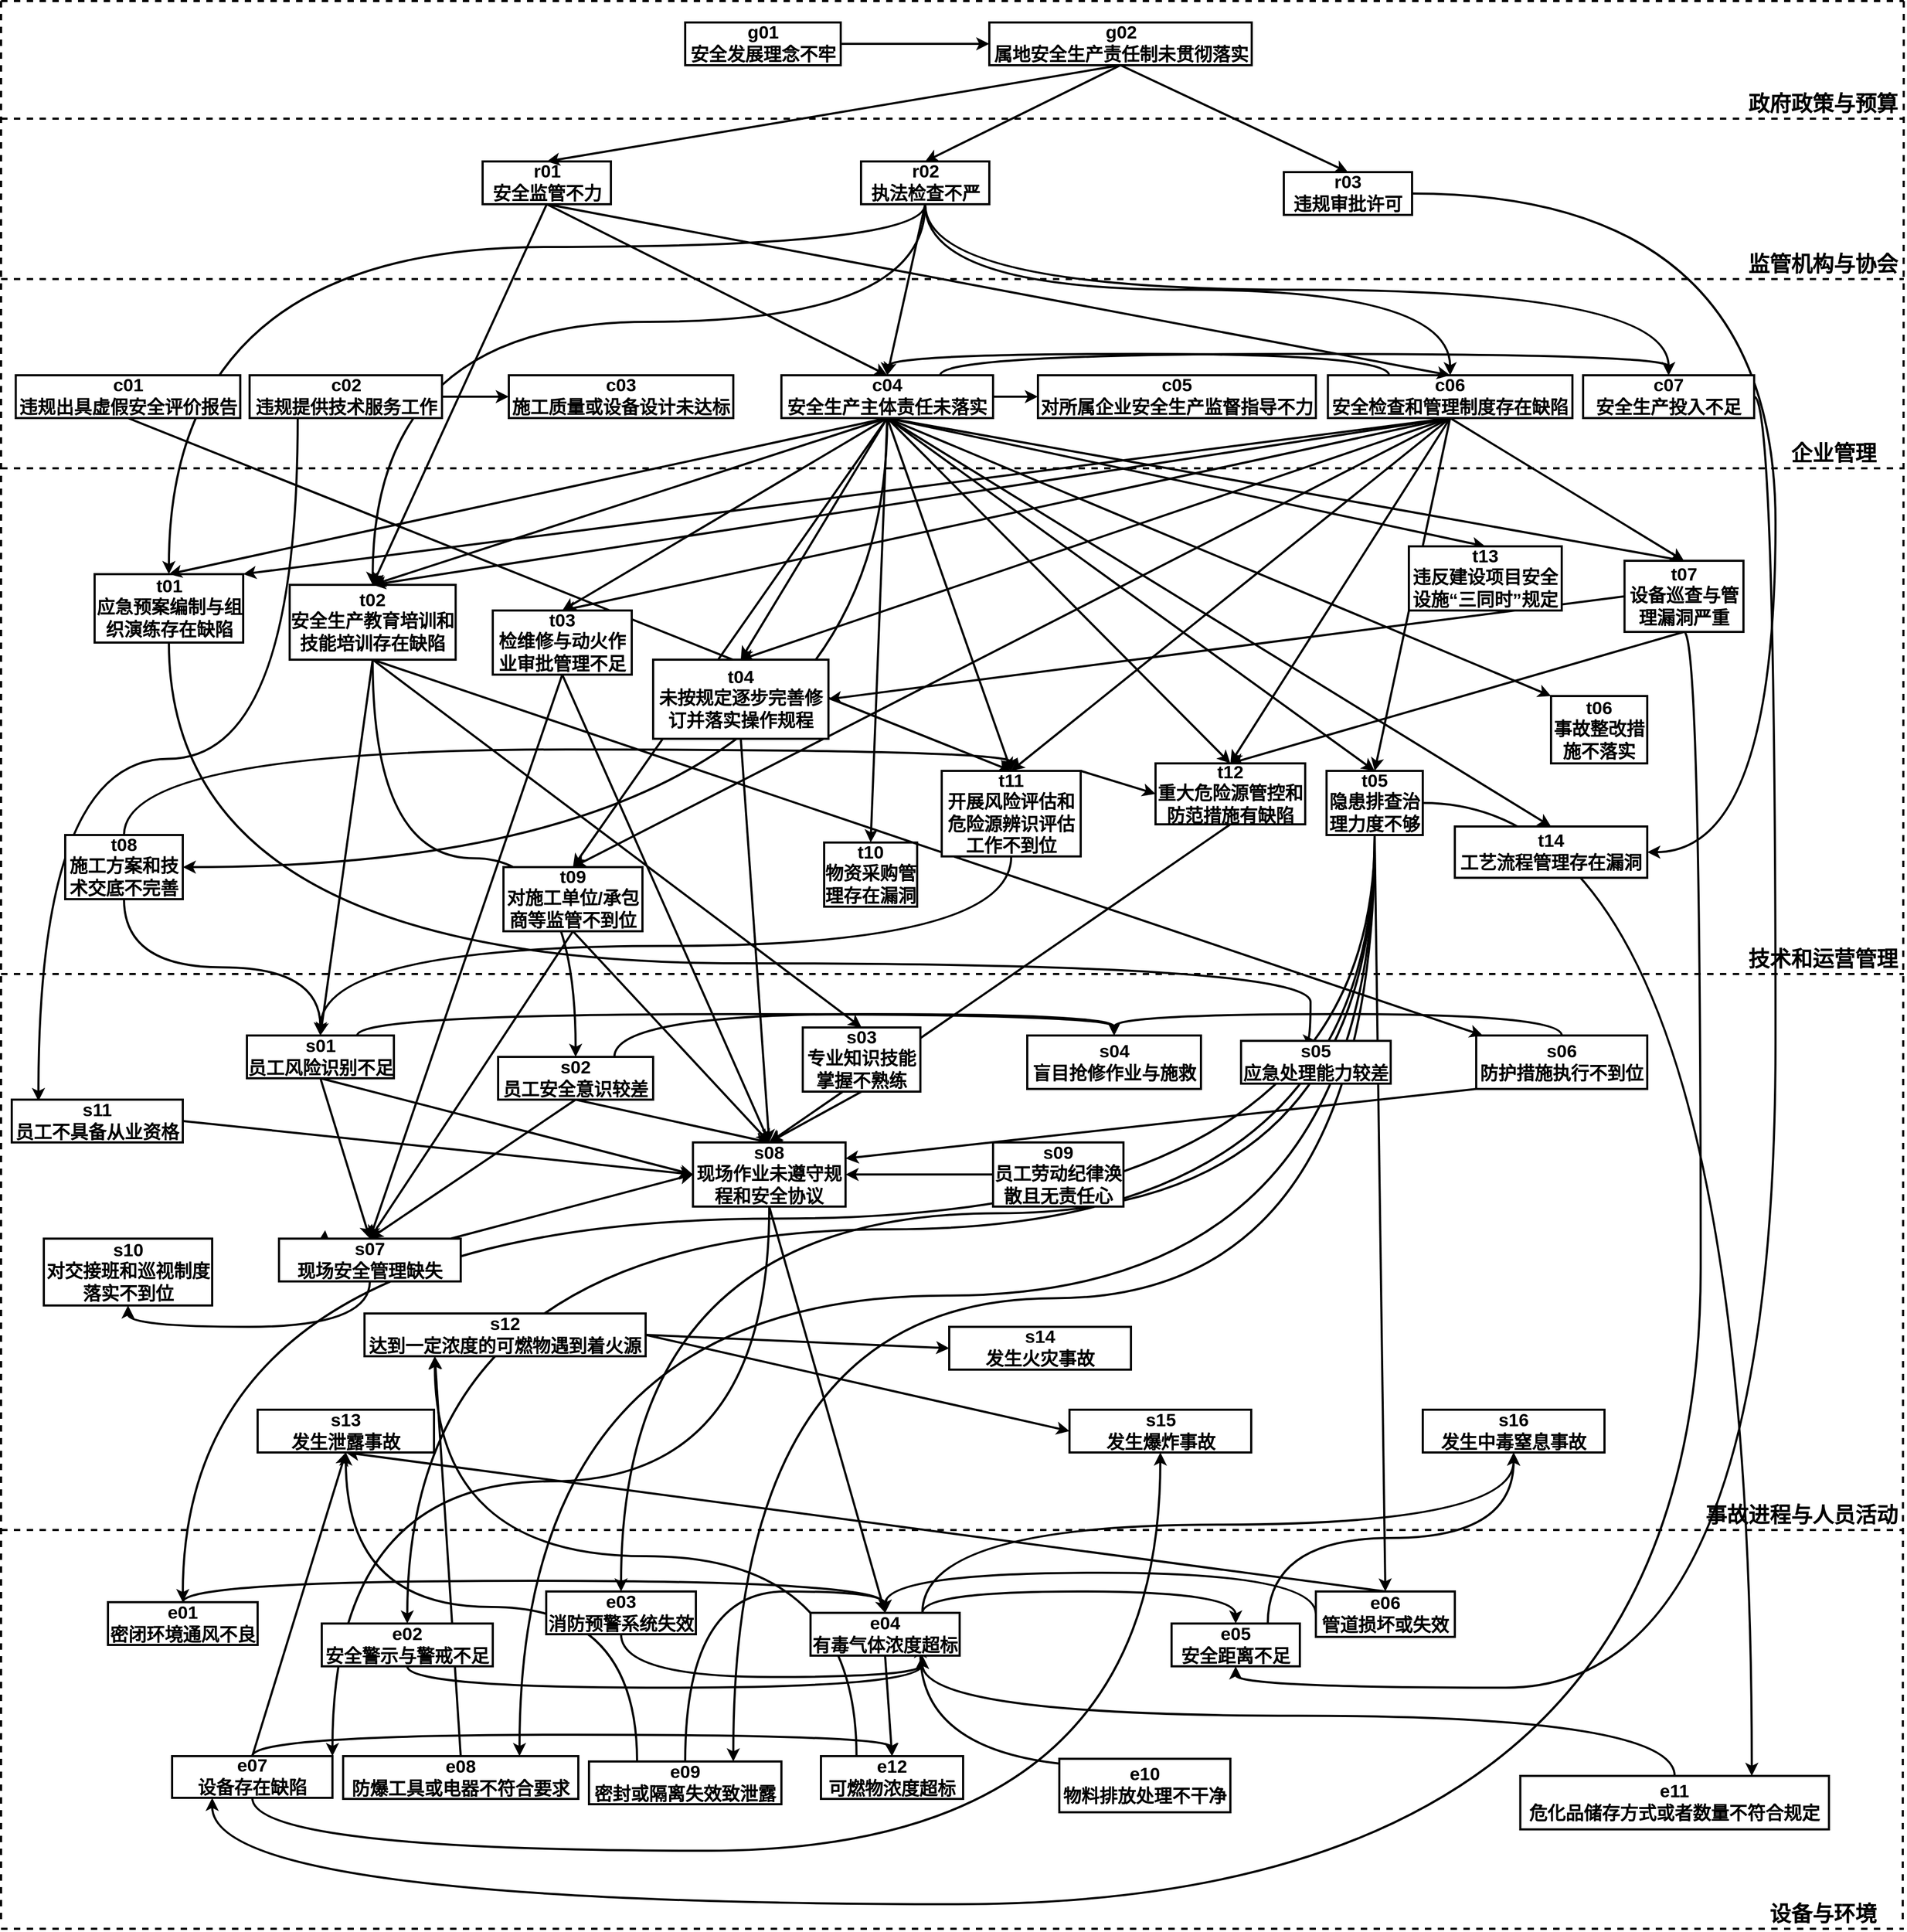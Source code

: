 <mxfile version="23.0.2" type="github">
  <diagram name="第 1 页" id="cSXOt_If06tRuQNw9_Id">
    <mxGraphModel dx="3707" dy="1636" grid="1" gridSize="10" guides="1" tooltips="1" connect="1" arrows="1" fold="1" page="1" pageScale="1" pageWidth="583" pageHeight="827" math="0" shadow="0">
      <root>
        <mxCell id="0" />
        <mxCell id="1" parent="0" />
        <mxCell id="Mtfviob82MPcd9y9G0oO-23" value="" style="endArrow=classic;html=1;rounded=0;exitX=0.5;exitY=1;exitDx=0;exitDy=0;entryX=0.5;entryY=0;entryDx=0;entryDy=0;strokeWidth=2;align=center;verticalAlign=middle;labelBorderColor=none;fontSize=17;" parent="1" source="D2HSwKxdKyaoGHdWPaQV-44" target="D2HSwKxdKyaoGHdWPaQV-61" edge="1">
          <mxGeometry width="50" height="50" relative="1" as="geometry">
            <mxPoint x="1060" y="830" as="sourcePoint" />
            <mxPoint x="1110" y="780" as="targetPoint" />
          </mxGeometry>
        </mxCell>
        <mxCell id="Mtfviob82MPcd9y9G0oO-50" value="" style="endArrow=classic;html=1;rounded=0;exitX=0.5;exitY=1;exitDx=0;exitDy=0;entryX=0.5;entryY=0;entryDx=0;entryDy=0;strokeWidth=2;align=center;verticalAlign=middle;labelBorderColor=none;fontSize=17;" parent="1" source="D2HSwKxdKyaoGHdWPaQV-35" target="D2HSwKxdKyaoGHdWPaQV-72" edge="1">
          <mxGeometry width="50" height="50" relative="1" as="geometry">
            <mxPoint x="880" y="860" as="sourcePoint" />
            <mxPoint x="930" y="810" as="targetPoint" />
          </mxGeometry>
        </mxCell>
        <mxCell id="Mtfviob82MPcd9y9G0oO-20" value="" style="endArrow=classic;html=1;rounded=0;exitX=0.5;exitY=1;exitDx=0;exitDy=0;entryX=0.5;entryY=0;entryDx=0;entryDy=0;strokeWidth=2;align=center;verticalAlign=middle;labelBorderColor=none;fontSize=17;" parent="1" source="D2HSwKxdKyaoGHdWPaQV-47" target="D2HSwKxdKyaoGHdWPaQV-61" edge="1">
          <mxGeometry width="50" height="50" relative="1" as="geometry">
            <mxPoint x="800" y="790" as="sourcePoint" />
            <mxPoint x="850" y="740" as="targetPoint" />
          </mxGeometry>
        </mxCell>
        <mxCell id="Mtfviob82MPcd9y9G0oO-71" value="" style="endArrow=classic;html=1;rounded=0;exitX=0.5;exitY=1;exitDx=0;exitDy=0;entryX=0.5;entryY=0;entryDx=0;entryDy=0;strokeWidth=2;align=center;verticalAlign=middle;labelBorderColor=none;fontSize=17;" parent="1" source="D2HSwKxdKyaoGHdWPaQV-36" target="D2HSwKxdKyaoGHdWPaQV-61" edge="1">
          <mxGeometry width="50" height="50" relative="1" as="geometry">
            <mxPoint x="880" y="780" as="sourcePoint" />
            <mxPoint x="930" y="730" as="targetPoint" />
          </mxGeometry>
        </mxCell>
        <mxCell id="Mtfviob82MPcd9y9G0oO-2" value="" style="endArrow=classic;html=1;rounded=0;exitX=0.5;exitY=1;exitDx=0;exitDy=0;entryX=0.5;entryY=0;entryDx=0;entryDy=0;strokeWidth=2;align=center;verticalAlign=middle;labelBorderColor=none;fontSize=17;" parent="1" source="D2HSwKxdKyaoGHdWPaQV-35" target="D2HSwKxdKyaoGHdWPaQV-61" edge="1">
          <mxGeometry width="50" height="50" relative="1" as="geometry">
            <mxPoint x="630" y="790" as="sourcePoint" />
            <mxPoint x="680" y="740" as="targetPoint" />
          </mxGeometry>
        </mxCell>
        <mxCell id="D2HSwKxdKyaoGHdWPaQV-6" value="&lt;font style=&quot;font-size: 20px;&quot;&gt;&lt;b style=&quot;font-size: 20px;&quot;&gt;政府政策与预算&lt;/b&gt;&lt;/font&gt;" style="text;html=1;align=center;verticalAlign=middle;whiteSpace=wrap;rounded=0;strokeWidth=2;labelBorderColor=none;fontSize=20;" parent="1" vertex="1">
          <mxGeometry x="1350" y="90" width="149" height="30" as="geometry" />
        </mxCell>
        <mxCell id="D2HSwKxdKyaoGHdWPaQV-8" value="&lt;font style=&quot;font-size: 20px;&quot;&gt;企业管理&lt;/font&gt;" style="text;html=1;align=center;verticalAlign=middle;whiteSpace=wrap;rounded=0;strokeWidth=2;labelBorderColor=none;fontStyle=1;fontSize=20;" parent="1" vertex="1">
          <mxGeometry x="1370" y="417" width="129" height="30" as="geometry" />
        </mxCell>
        <mxCell id="D2HSwKxdKyaoGHdWPaQV-11" value="&lt;font style=&quot;font-size: 20px;&quot;&gt;设备与环境&lt;/font&gt;" style="text;html=1;align=center;verticalAlign=middle;whiteSpace=wrap;rounded=0;strokeWidth=2;labelBorderColor=none;fontStyle=1;fontSize=20;" parent="1" vertex="1">
          <mxGeometry x="1350" y="1783" width="149" height="30" as="geometry" />
        </mxCell>
        <mxCell id="D2HSwKxdKyaoGHdWPaQV-16" value="&lt;b style=&quot;font-size: 17px;&quot;&gt;g01&lt;br style=&quot;font-size: 17px;&quot;&gt;安全发展理念不牢&lt;/b&gt;" style="rounded=0;whiteSpace=wrap;html=1;strokeWidth=2;align=center;verticalAlign=middle;labelBorderColor=none;fontSize=17;" parent="1" vertex="1">
          <mxGeometry x="360" y="30" width="145.5" height="40" as="geometry" />
        </mxCell>
        <mxCell id="D2HSwKxdKyaoGHdWPaQV-20" value="r01&lt;br style=&quot;font-size: 17px;&quot;&gt;安全监管不力" style="rounded=0;whiteSpace=wrap;html=1;strokeWidth=2;align=center;verticalAlign=middle;labelBorderColor=none;fontStyle=1;fontSize=17;" parent="1" vertex="1">
          <mxGeometry x="170.5" y="160" width="120" height="40" as="geometry" />
        </mxCell>
        <mxCell id="Tey20wOVT-5CfHOspJdX-31" style="edgeStyle=orthogonalEdgeStyle;curved=1;rounded=0;orthogonalLoop=1;jettySize=auto;html=1;exitX=0.5;exitY=1;exitDx=0;exitDy=0;entryX=0.5;entryY=0;entryDx=0;entryDy=0;strokeWidth=2;align=center;verticalAlign=middle;labelBorderColor=none;fontSize=17;" parent="1" source="D2HSwKxdKyaoGHdWPaQV-21" target="D2HSwKxdKyaoGHdWPaQV-31" edge="1">
          <mxGeometry relative="1" as="geometry">
            <mxPoint x="-70" y="460" as="targetPoint" />
            <Array as="points">
              <mxPoint x="585" y="240" />
              <mxPoint x="-123" y="240" />
            </Array>
          </mxGeometry>
        </mxCell>
        <mxCell id="U7l6EVNEB7PfGx6SXFJ--22" style="edgeStyle=orthogonalEdgeStyle;curved=1;rounded=0;orthogonalLoop=1;jettySize=auto;html=1;exitX=0.5;exitY=1;exitDx=0;exitDy=0;entryX=0.5;entryY=0;entryDx=0;entryDy=0;strokeWidth=2;align=center;verticalAlign=middle;labelBorderColor=none;fontSize=17;" parent="1" source="D2HSwKxdKyaoGHdWPaQV-21" target="D2HSwKxdKyaoGHdWPaQV-32" edge="1">
          <mxGeometry relative="1" as="geometry">
            <Array as="points">
              <mxPoint x="585" y="310" />
              <mxPoint x="68" y="310" />
            </Array>
          </mxGeometry>
        </mxCell>
        <mxCell id="U7l6EVNEB7PfGx6SXFJ--26" style="edgeStyle=orthogonalEdgeStyle;curved=1;rounded=0;orthogonalLoop=1;jettySize=auto;html=1;exitX=0.5;exitY=1;exitDx=0;exitDy=0;entryX=0.5;entryY=0;entryDx=0;entryDy=0;strokeWidth=2;align=center;verticalAlign=middle;labelBorderColor=none;fontSize=17;" parent="1" source="D2HSwKxdKyaoGHdWPaQV-21" target="7SNBnwVA3aRYyQUwE5cQ-3" edge="1">
          <mxGeometry relative="1" as="geometry" />
        </mxCell>
        <mxCell id="U7l6EVNEB7PfGx6SXFJ--27" style="edgeStyle=orthogonalEdgeStyle;curved=1;rounded=0;orthogonalLoop=1;jettySize=auto;html=1;exitX=0.5;exitY=1;exitDx=0;exitDy=0;entryX=0.5;entryY=0;entryDx=0;entryDy=0;strokeWidth=2;align=center;verticalAlign=middle;labelBorderColor=none;fontSize=17;" parent="1" source="D2HSwKxdKyaoGHdWPaQV-21" target="cpaYwVjUg7fbwdwy47s0-7" edge="1">
          <mxGeometry relative="1" as="geometry" />
        </mxCell>
        <mxCell id="D2HSwKxdKyaoGHdWPaQV-21" value="r02&lt;br style=&quot;font-size: 17px;&quot;&gt;执法检查不严" style="rounded=0;whiteSpace=wrap;html=1;strokeWidth=2;align=center;verticalAlign=middle;labelBorderColor=none;fontStyle=1;fontSize=17;" parent="1" vertex="1">
          <mxGeometry x="524.5" y="160" width="120" height="40" as="geometry" />
        </mxCell>
        <mxCell id="Tey20wOVT-5CfHOspJdX-33" style="edgeStyle=none;rounded=0;orthogonalLoop=1;jettySize=auto;html=1;exitX=0.5;exitY=1;exitDx=0;exitDy=0;entryX=0.5;entryY=0;entryDx=0;entryDy=0;strokeWidth=2;align=center;verticalAlign=middle;labelBorderColor=none;fontSize=17;" parent="1" source="D2HSwKxdKyaoGHdWPaQV-25" target="D2HSwKxdKyaoGHdWPaQV-46" edge="1">
          <mxGeometry relative="1" as="geometry">
            <mxPoint x="290" y="790" as="targetPoint" />
          </mxGeometry>
        </mxCell>
        <mxCell id="U7l6EVNEB7PfGx6SXFJ--35" style="edgeStyle=orthogonalEdgeStyle;curved=1;rounded=0;orthogonalLoop=1;jettySize=auto;html=1;exitX=0.25;exitY=1;exitDx=0;exitDy=0;entryX=0.156;entryY=0.033;entryDx=0;entryDy=0;entryPerimeter=0;strokeWidth=2;align=center;verticalAlign=middle;labelBorderColor=none;fontSize=17;" parent="1" source="D2HSwKxdKyaoGHdWPaQV-26" target="7SNBnwVA3aRYyQUwE5cQ-16" edge="1">
          <mxGeometry relative="1" as="geometry" />
        </mxCell>
        <mxCell id="D2HSwKxdKyaoGHdWPaQV-26" value="c02&lt;br style=&quot;font-size: 17px;&quot;&gt;违规提供技术服务工作" style="rounded=0;whiteSpace=wrap;html=1;strokeWidth=2;align=center;verticalAlign=middle;labelBorderColor=none;fontStyle=1;fontSize=17;" parent="1" vertex="1">
          <mxGeometry x="-47.5" y="360" width="180" height="40" as="geometry" />
        </mxCell>
        <mxCell id="Tey20wOVT-5CfHOspJdX-32" style="edgeStyle=orthogonalEdgeStyle;curved=1;rounded=0;orthogonalLoop=1;jettySize=auto;html=1;exitX=1;exitY=0.5;exitDx=0;exitDy=0;entryX=0;entryY=0.5;entryDx=0;entryDy=0;strokeWidth=2;align=center;verticalAlign=middle;labelBorderColor=none;fontSize=17;" parent="1" source="D2HSwKxdKyaoGHdWPaQV-28" target="cpaYwVjUg7fbwdwy47s0-6" edge="1">
          <mxGeometry relative="1" as="geometry" />
        </mxCell>
        <mxCell id="Tey20wOVT-5CfHOspJdX-82" style="edgeStyle=none;rounded=0;orthogonalLoop=1;jettySize=auto;html=1;exitX=0.5;exitY=1;exitDx=0;exitDy=0;entryX=0.5;entryY=0;entryDx=0;entryDy=0;strokeWidth=2;align=center;verticalAlign=middle;labelBorderColor=none;fontSize=17;" parent="1" source="D2HSwKxdKyaoGHdWPaQV-28" target="D2HSwKxdKyaoGHdWPaQV-42" edge="1">
          <mxGeometry relative="1" as="geometry" />
        </mxCell>
        <mxCell id="Tey20wOVT-5CfHOspJdX-83" style="edgeStyle=none;rounded=0;orthogonalLoop=1;jettySize=auto;html=1;exitX=0.5;exitY=1;exitDx=0;exitDy=0;entryX=0.5;entryY=0;entryDx=0;entryDy=0;strokeWidth=2;align=center;verticalAlign=middle;labelBorderColor=none;fontSize=17;" parent="1" source="D2HSwKxdKyaoGHdWPaQV-28" target="cpaYwVjUg7fbwdwy47s0-11" edge="1">
          <mxGeometry relative="1" as="geometry" />
        </mxCell>
        <mxCell id="Tey20wOVT-5CfHOspJdX-96" style="rounded=0;orthogonalLoop=1;jettySize=auto;html=1;exitX=0.5;exitY=1;exitDx=0;exitDy=0;entryX=0.5;entryY=0;entryDx=0;entryDy=0;strokeWidth=2;align=center;verticalAlign=middle;labelBorderColor=none;fontSize=17;" parent="1" source="D2HSwKxdKyaoGHdWPaQV-28" target="D2HSwKxdKyaoGHdWPaQV-47" edge="1">
          <mxGeometry relative="1" as="geometry" />
        </mxCell>
        <mxCell id="Tey20wOVT-5CfHOspJdX-116" style="edgeStyle=orthogonalEdgeStyle;curved=1;rounded=0;orthogonalLoop=1;jettySize=auto;html=1;exitX=0.5;exitY=1;exitDx=0;exitDy=0;entryX=1;entryY=0.5;entryDx=0;entryDy=0;strokeWidth=2;align=center;verticalAlign=middle;labelBorderColor=none;fontSize=17;" parent="1" source="D2HSwKxdKyaoGHdWPaQV-28" target="D2HSwKxdKyaoGHdWPaQV-43" edge="1">
          <mxGeometry relative="1" as="geometry" />
        </mxCell>
        <mxCell id="U7l6EVNEB7PfGx6SXFJ--41" style="edgeStyle=none;rounded=0;orthogonalLoop=1;jettySize=auto;html=1;exitX=0.5;exitY=1;exitDx=0;exitDy=0;entryX=0;entryY=0;entryDx=0;entryDy=0;strokeWidth=2;align=center;verticalAlign=middle;labelBorderColor=none;fontSize=17;" parent="1" source="D2HSwKxdKyaoGHdWPaQV-28" target="7SNBnwVA3aRYyQUwE5cQ-11" edge="1">
          <mxGeometry relative="1" as="geometry" />
        </mxCell>
        <mxCell id="U7l6EVNEB7PfGx6SXFJ--42" style="edgeStyle=none;rounded=0;orthogonalLoop=1;jettySize=auto;html=1;exitX=0.5;exitY=1;exitDx=0;exitDy=0;entryX=0.5;entryY=0;entryDx=0;entryDy=0;strokeWidth=2;align=center;verticalAlign=middle;labelBorderColor=none;fontSize=17;" parent="1" source="D2HSwKxdKyaoGHdWPaQV-28" target="7SNBnwVA3aRYyQUwE5cQ-13" edge="1">
          <mxGeometry relative="1" as="geometry" />
        </mxCell>
        <mxCell id="D2HSwKxdKyaoGHdWPaQV-28" value="c04&lt;br style=&quot;font-size: 17px;&quot;&gt;安全生产主体责任未落实" style="rounded=0;whiteSpace=wrap;html=1;strokeWidth=2;align=center;verticalAlign=middle;labelBorderColor=none;fontStyle=1;fontSize=17;" parent="1" vertex="1">
          <mxGeometry x="450" y="360" width="198" height="40" as="geometry" />
        </mxCell>
        <mxCell id="Tey20wOVT-5CfHOspJdX-124" style="edgeStyle=orthogonalEdgeStyle;curved=1;rounded=0;orthogonalLoop=1;jettySize=auto;html=1;exitX=0.5;exitY=1;exitDx=0;exitDy=0;entryX=0.5;entryY=0;entryDx=0;entryDy=0;strokeWidth=2;align=center;verticalAlign=middle;labelBorderColor=none;fontSize=17;" parent="1" source="D2HSwKxdKyaoGHdWPaQV-31" target="D2HSwKxdKyaoGHdWPaQV-63" edge="1">
          <mxGeometry relative="1" as="geometry">
            <Array as="points">
              <mxPoint x="-123" y="910" />
              <mxPoint x="945" y="910" />
            </Array>
          </mxGeometry>
        </mxCell>
        <mxCell id="D2HSwKxdKyaoGHdWPaQV-31" value="t01&lt;br style=&quot;font-size: 17px;&quot;&gt;应急预案编制与组织演练存在缺陷" style="rounded=0;whiteSpace=wrap;html=1;strokeWidth=2;align=center;verticalAlign=middle;labelBorderColor=none;fontStyle=1;fontSize=17;" parent="1" vertex="1">
          <mxGeometry x="-192.5" y="546" width="139" height="64" as="geometry" />
        </mxCell>
        <mxCell id="Tey20wOVT-5CfHOspJdX-85" style="edgeStyle=orthogonalEdgeStyle;curved=1;rounded=0;orthogonalLoop=1;jettySize=auto;html=1;exitX=0.5;exitY=1;exitDx=0;exitDy=0;entryX=0.5;entryY=0;entryDx=0;entryDy=0;strokeWidth=2;align=center;verticalAlign=middle;labelBorderColor=none;fontSize=17;" parent="1" source="D2HSwKxdKyaoGHdWPaQV-32" target="D2HSwKxdKyaoGHdWPaQV-68" edge="1">
          <mxGeometry relative="1" as="geometry" />
        </mxCell>
        <mxCell id="D2HSwKxdKyaoGHdWPaQV-32" value="t02&lt;br style=&quot;font-size: 17px;&quot;&gt;安全生产教育培训和技能培训存在缺陷" style="rounded=0;whiteSpace=wrap;html=1;strokeWidth=2;align=center;verticalAlign=middle;labelBorderColor=none;fontStyle=1;fontSize=17;" parent="1" vertex="1">
          <mxGeometry x="-10" y="556" width="155.25" height="70" as="geometry" />
        </mxCell>
        <mxCell id="U7l6EVNEB7PfGx6SXFJ--15" style="edgeStyle=orthogonalEdgeStyle;curved=1;rounded=0;orthogonalLoop=1;jettySize=auto;html=1;exitX=0.5;exitY=0;exitDx=0;exitDy=0;entryX=0.5;entryY=0;entryDx=0;entryDy=0;strokeWidth=2;align=center;verticalAlign=middle;labelBorderColor=none;fontSize=17;" parent="1" source="D2HSwKxdKyaoGHdWPaQV-43" target="D2HSwKxdKyaoGHdWPaQV-46" edge="1">
          <mxGeometry relative="1" as="geometry" />
        </mxCell>
        <mxCell id="U7l6EVNEB7PfGx6SXFJ--51" style="edgeStyle=orthogonalEdgeStyle;curved=1;rounded=0;orthogonalLoop=1;jettySize=auto;html=1;exitX=0.5;exitY=1;exitDx=0;exitDy=0;strokeWidth=2;align=center;verticalAlign=middle;labelBorderColor=none;entryX=0.5;entryY=0;entryDx=0;entryDy=0;fontSize=17;" parent="1" source="D2HSwKxdKyaoGHdWPaQV-43" edge="1" target="D2HSwKxdKyaoGHdWPaQV-65">
          <mxGeometry relative="1" as="geometry">
            <mxPoint x="30" y="970" as="targetPoint" />
          </mxGeometry>
        </mxCell>
        <mxCell id="D2HSwKxdKyaoGHdWPaQV-43" value="t08&lt;br style=&quot;font-size: 17px;&quot;&gt;施工方案和技术交底不完善" style="rounded=0;whiteSpace=wrap;html=1;strokeWidth=2;align=center;verticalAlign=middle;labelBorderColor=none;fontStyle=1;fontSize=17;" parent="1" vertex="1">
          <mxGeometry x="-220" y="790" width="110" height="60" as="geometry" />
        </mxCell>
        <mxCell id="D2HSwKxdKyaoGHdWPaQV-44" value="t09&lt;br style=&quot;font-size: 17px;&quot;&gt;对施工单位/承包商等监管不到位" style="rounded=0;whiteSpace=wrap;html=1;strokeWidth=2;align=center;verticalAlign=middle;labelBorderColor=none;fontStyle=1;fontSize=17;" parent="1" vertex="1">
          <mxGeometry x="190" y="820" width="130" height="60" as="geometry" />
        </mxCell>
        <mxCell id="Tey20wOVT-5CfHOspJdX-68" style="edgeStyle=orthogonalEdgeStyle;curved=1;rounded=0;orthogonalLoop=1;jettySize=auto;html=1;exitX=0.5;exitY=0;exitDx=0;exitDy=0;entryX=0.5;entryY=0;entryDx=0;entryDy=0;strokeWidth=2;align=center;verticalAlign=middle;labelBorderColor=none;fontSize=17;" parent="1" source="cpaYwVjUg7fbwdwy47s0-15" target="D2HSwKxdKyaoGHdWPaQV-60" edge="1">
          <mxGeometry relative="1" as="geometry" />
        </mxCell>
        <mxCell id="nhjlC9cMHqRvBsudsbuq-5" style="edgeStyle=none;rounded=0;orthogonalLoop=1;jettySize=auto;html=1;exitX=0.5;exitY=1;exitDx=0;exitDy=0;entryX=0.5;entryY=0;entryDx=0;entryDy=0;strokeWidth=2;fontSize=17;" parent="1" source="D2HSwKxdKyaoGHdWPaQV-61" target="7SNBnwVA3aRYyQUwE5cQ-30" edge="1">
          <mxGeometry relative="1" as="geometry" />
        </mxCell>
        <mxCell id="nhjlC9cMHqRvBsudsbuq-6" style="edgeStyle=orthogonalEdgeStyle;curved=1;rounded=0;orthogonalLoop=1;jettySize=auto;html=1;exitX=0.5;exitY=1;exitDx=0;exitDy=0;entryX=1;entryY=0;entryDx=0;entryDy=0;strokeWidth=2;fontSize=17;" parent="1" source="D2HSwKxdKyaoGHdWPaQV-61" target="7SNBnwVA3aRYyQUwE5cQ-26" edge="1">
          <mxGeometry relative="1" as="geometry" />
        </mxCell>
        <mxCell id="Tey20wOVT-5CfHOspJdX-91" style="edgeStyle=orthogonalEdgeStyle;curved=1;rounded=0;orthogonalLoop=1;jettySize=auto;html=1;exitX=0.75;exitY=0;exitDx=0;exitDy=0;entryX=0.5;entryY=0;entryDx=0;entryDy=0;strokeWidth=2;align=center;verticalAlign=middle;labelBorderColor=none;fontSize=17;" parent="1" source="D2HSwKxdKyaoGHdWPaQV-65" target="D2HSwKxdKyaoGHdWPaQV-60" edge="1">
          <mxGeometry relative="1" as="geometry" />
        </mxCell>
        <mxCell id="D2HSwKxdKyaoGHdWPaQV-65" value="s01&lt;br style=&quot;font-size: 17px;&quot;&gt;员工风险识别不足" style="rounded=0;whiteSpace=wrap;html=1;strokeWidth=2;align=center;verticalAlign=middle;labelBorderColor=none;fontStyle=1;fontSize=17;" parent="1" vertex="1">
          <mxGeometry x="-50" y="977.5" width="137.5" height="40" as="geometry" />
        </mxCell>
        <mxCell id="Tey20wOVT-5CfHOspJdX-70" style="edgeStyle=orthogonalEdgeStyle;curved=1;rounded=0;orthogonalLoop=1;jettySize=auto;html=1;exitX=0.75;exitY=0;exitDx=0;exitDy=0;entryX=0.5;entryY=0;entryDx=0;entryDy=0;strokeWidth=2;align=center;verticalAlign=middle;labelBorderColor=none;fontSize=17;" parent="1" source="D2HSwKxdKyaoGHdWPaQV-68" target="D2HSwKxdKyaoGHdWPaQV-60" edge="1">
          <mxGeometry relative="1" as="geometry" />
        </mxCell>
        <mxCell id="U7l6EVNEB7PfGx6SXFJ--39" style="edgeStyle=none;rounded=0;orthogonalLoop=1;jettySize=auto;html=1;exitX=0.5;exitY=1;exitDx=0;exitDy=0;entryX=0.5;entryY=0;entryDx=0;entryDy=0;strokeWidth=2;align=center;verticalAlign=middle;labelBorderColor=none;fontSize=17;" parent="1" source="D2HSwKxdKyaoGHdWPaQV-68" target="D2HSwKxdKyaoGHdWPaQV-72" edge="1">
          <mxGeometry relative="1" as="geometry" />
        </mxCell>
        <mxCell id="D2HSwKxdKyaoGHdWPaQV-68" value="s02&lt;br style=&quot;font-size: 17px;&quot;&gt;员工安全意识较差" style="rounded=0;whiteSpace=wrap;html=1;strokeWidth=2;align=center;verticalAlign=middle;labelBorderColor=none;fontStyle=1;fontSize=17;" parent="1" vertex="1">
          <mxGeometry x="185" y="997.5" width="145" height="40" as="geometry" />
        </mxCell>
        <mxCell id="Tey20wOVT-5CfHOspJdX-92" style="edgeStyle=orthogonalEdgeStyle;curved=1;rounded=0;orthogonalLoop=1;jettySize=auto;html=1;exitX=0;exitY=0.5;exitDx=0;exitDy=0;entryX=1;entryY=0.5;entryDx=0;entryDy=0;strokeWidth=2;align=center;verticalAlign=middle;labelBorderColor=none;fontSize=17;" parent="1" source="D2HSwKxdKyaoGHdWPaQV-70" target="D2HSwKxdKyaoGHdWPaQV-61" edge="1">
          <mxGeometry relative="1" as="geometry" />
        </mxCell>
        <mxCell id="Tey20wOVT-5CfHOspJdX-94" style="edgeStyle=orthogonalEdgeStyle;curved=1;rounded=0;orthogonalLoop=1;jettySize=auto;html=1;exitX=0.25;exitY=0;exitDx=0;exitDy=0;strokeWidth=2;align=center;verticalAlign=middle;labelBorderColor=none;fontSize=17;" parent="1" source="D2HSwKxdKyaoGHdWPaQV-72" edge="1">
          <mxGeometry relative="1" as="geometry">
            <mxPoint x="23.143" y="1159.571" as="targetPoint" />
          </mxGeometry>
        </mxCell>
        <mxCell id="Tey20wOVT-5CfHOspJdX-110" style="edgeStyle=orthogonalEdgeStyle;curved=1;rounded=0;orthogonalLoop=1;jettySize=auto;html=1;exitX=0.5;exitY=1;exitDx=0;exitDy=0;entryX=0.5;entryY=1;entryDx=0;entryDy=0;strokeWidth=2;align=center;verticalAlign=middle;labelBorderColor=none;fontSize=17;" parent="1" source="D2HSwKxdKyaoGHdWPaQV-72" target="cpaYwVjUg7fbwdwy47s0-14" edge="1">
          <mxGeometry relative="1" as="geometry" />
        </mxCell>
        <mxCell id="cpaYwVjUg7fbwdwy47s0-5" value="c03&lt;br style=&quot;font-size: 17px;&quot;&gt;施工质量或设备设计未达标" style="rounded=0;whiteSpace=wrap;html=1;strokeWidth=2;align=center;verticalAlign=middle;labelBorderColor=none;fontStyle=1;fontSize=17;" parent="1" vertex="1">
          <mxGeometry x="195" y="360" width="210" height="40" as="geometry" />
        </mxCell>
        <mxCell id="cpaYwVjUg7fbwdwy47s0-6" value="c05&lt;br style=&quot;font-size: 17px;&quot;&gt;对所属企业安全生产监督指导不力" style="rounded=0;whiteSpace=wrap;html=1;strokeWidth=2;align=center;verticalAlign=middle;labelBorderColor=none;fontStyle=1;fontSize=17;" parent="1" vertex="1">
          <mxGeometry x="690" y="360" width="260" height="40" as="geometry" />
        </mxCell>
        <mxCell id="Tey20wOVT-5CfHOspJdX-114" style="edgeStyle=none;rounded=0;orthogonalLoop=1;jettySize=auto;html=1;exitX=0.5;exitY=1;exitDx=0;exitDy=0;entryX=0.5;entryY=0;entryDx=0;entryDy=0;strokeWidth=2;align=center;verticalAlign=middle;labelBorderColor=none;fontSize=17;" parent="1" source="cpaYwVjUg7fbwdwy47s0-7" target="D2HSwKxdKyaoGHdWPaQV-42" edge="1">
          <mxGeometry relative="1" as="geometry" />
        </mxCell>
        <mxCell id="U7l6EVNEB7PfGx6SXFJ--50" style="edgeStyle=orthogonalEdgeStyle;curved=1;rounded=0;orthogonalLoop=1;jettySize=auto;html=1;exitX=0.25;exitY=0;exitDx=0;exitDy=0;entryX=0.5;entryY=0;entryDx=0;entryDy=0;strokeWidth=2;align=center;verticalAlign=middle;labelBorderColor=none;fontSize=17;" parent="1" source="cpaYwVjUg7fbwdwy47s0-7" target="D2HSwKxdKyaoGHdWPaQV-28" edge="1">
          <mxGeometry relative="1" as="geometry" />
        </mxCell>
        <mxCell id="U7l6EVNEB7PfGx6SXFJ--52" style="edgeStyle=none;rounded=0;orthogonalLoop=1;jettySize=auto;html=1;exitX=0.5;exitY=1;exitDx=0;exitDy=0;entryX=1;entryY=0;entryDx=0;entryDy=0;strokeWidth=2;align=center;verticalAlign=middle;labelBorderColor=none;fontSize=17;" parent="1" source="cpaYwVjUg7fbwdwy47s0-7" target="D2HSwKxdKyaoGHdWPaQV-31" edge="1">
          <mxGeometry relative="1" as="geometry" />
        </mxCell>
        <mxCell id="U7l6EVNEB7PfGx6SXFJ--53" style="edgeStyle=none;rounded=0;orthogonalLoop=1;jettySize=auto;html=1;exitX=0.5;exitY=1;exitDx=0;exitDy=0;entryX=0.5;entryY=0;entryDx=0;entryDy=0;strokeWidth=2;align=center;verticalAlign=middle;labelBorderColor=none;fontSize=17;" parent="1" source="cpaYwVjUg7fbwdwy47s0-7" target="D2HSwKxdKyaoGHdWPaQV-32" edge="1">
          <mxGeometry relative="1" as="geometry" />
        </mxCell>
        <mxCell id="U7l6EVNEB7PfGx6SXFJ--54" style="edgeStyle=none;rounded=0;orthogonalLoop=1;jettySize=auto;html=1;exitX=0.5;exitY=1;exitDx=0;exitDy=0;entryX=0.5;entryY=0;entryDx=0;entryDy=0;strokeWidth=2;align=center;verticalAlign=middle;labelBorderColor=none;fontSize=17;" parent="1" source="cpaYwVjUg7fbwdwy47s0-7" target="D2HSwKxdKyaoGHdWPaQV-36" edge="1">
          <mxGeometry relative="1" as="geometry" />
        </mxCell>
        <mxCell id="U7l6EVNEB7PfGx6SXFJ--55" style="edgeStyle=none;rounded=0;orthogonalLoop=1;jettySize=auto;html=1;exitX=0.5;exitY=1;exitDx=0;exitDy=0;entryX=0.5;entryY=0;entryDx=0;entryDy=0;strokeWidth=2;align=center;verticalAlign=middle;labelBorderColor=none;fontSize=17;" parent="1" source="cpaYwVjUg7fbwdwy47s0-7" target="D2HSwKxdKyaoGHdWPaQV-47" edge="1">
          <mxGeometry relative="1" as="geometry" />
        </mxCell>
        <mxCell id="U7l6EVNEB7PfGx6SXFJ--58" style="edgeStyle=none;rounded=0;orthogonalLoop=1;jettySize=auto;html=1;exitX=0.5;exitY=1;exitDx=0;exitDy=0;entryX=0.5;entryY=0;entryDx=0;entryDy=0;strokeWidth=2;align=center;verticalAlign=middle;labelBorderColor=none;fontSize=17;" parent="1" source="cpaYwVjUg7fbwdwy47s0-7" target="D2HSwKxdKyaoGHdWPaQV-44" edge="1">
          <mxGeometry relative="1" as="geometry" />
        </mxCell>
        <mxCell id="cpaYwVjUg7fbwdwy47s0-7" value="c06&lt;br style=&quot;font-size: 17px;&quot;&gt;安全检查和管理制度存在缺陷" style="rounded=0;whiteSpace=wrap;html=1;strokeWidth=2;align=center;verticalAlign=middle;labelBorderColor=none;fontStyle=1;fontSize=17;" parent="1" vertex="1">
          <mxGeometry x="961.25" y="360" width="228.75" height="40" as="geometry" />
        </mxCell>
        <mxCell id="cpaYwVjUg7fbwdwy47s0-14" value="s10&lt;br style=&quot;font-size: 17px;&quot;&gt;对交接班和巡视制度落实不到位" style="rounded=0;whiteSpace=wrap;html=1;strokeWidth=2;align=center;verticalAlign=middle;labelBorderColor=none;fontStyle=1;fontSize=17;" parent="1" vertex="1">
          <mxGeometry x="-240" y="1167.5" width="157.5" height="62.5" as="geometry" />
        </mxCell>
        <mxCell id="Tey20wOVT-5CfHOspJdX-35" style="edgeStyle=orthogonalEdgeStyle;curved=1;rounded=0;orthogonalLoop=1;jettySize=auto;html=1;exitX=0.5;exitY=0;exitDx=0;exitDy=0;entryX=0.5;entryY=0;entryDx=0;entryDy=0;strokeWidth=2;align=center;verticalAlign=middle;labelBorderColor=none;fontSize=17;" parent="1" source="cpaYwVjUg7fbwdwy47s0-17" target="7SNBnwVA3aRYyQUwE5cQ-30" edge="1">
          <mxGeometry relative="1" as="geometry" />
        </mxCell>
        <mxCell id="7SNBnwVA3aRYyQUwE5cQ-1" value="&lt;b style=&quot;font-size: 17px;&quot;&gt;g02&lt;br style=&quot;font-size: 17px;&quot;&gt;属地安全生产责任制未贯彻落实&lt;/b&gt;" style="rounded=0;whiteSpace=wrap;html=1;strokeWidth=2;align=center;verticalAlign=middle;labelBorderColor=none;fontSize=17;" parent="1" vertex="1">
          <mxGeometry x="644.5" y="30" width="245.5" height="40" as="geometry" />
        </mxCell>
        <mxCell id="Tey20wOVT-5CfHOspJdX-59" style="edgeStyle=orthogonalEdgeStyle;curved=1;rounded=0;orthogonalLoop=1;jettySize=auto;html=1;exitX=1;exitY=0.5;exitDx=0;exitDy=0;entryX=1;entryY=0.5;entryDx=0;entryDy=0;strokeWidth=2;align=center;verticalAlign=middle;labelBorderColor=none;fontSize=17;" parent="1" source="7SNBnwVA3aRYyQUwE5cQ-2" target="7SNBnwVA3aRYyQUwE5cQ-14" edge="1">
          <mxGeometry relative="1" as="geometry">
            <mxPoint x="1048.75" y="210" as="sourcePoint" />
            <mxPoint x="1380.0" y="767" as="targetPoint" />
            <Array as="points">
              <mxPoint x="1380" y="190" />
              <mxPoint x="1380" y="806" />
            </Array>
          </mxGeometry>
        </mxCell>
        <mxCell id="7SNBnwVA3aRYyQUwE5cQ-2" value="r03&lt;br style=&quot;font-size: 17px;&quot;&gt;违规审批许可" style="rounded=0;whiteSpace=wrap;html=1;strokeWidth=2;align=center;verticalAlign=middle;labelBorderColor=none;fontStyle=1;fontSize=17;" parent="1" vertex="1">
          <mxGeometry x="920" y="170" width="120" height="40" as="geometry" />
        </mxCell>
        <mxCell id="U7l6EVNEB7PfGx6SXFJ--29" style="edgeStyle=orthogonalEdgeStyle;curved=1;rounded=0;orthogonalLoop=1;jettySize=auto;html=1;exitX=1;exitY=0.5;exitDx=0;exitDy=0;entryX=0.5;entryY=1;entryDx=0;entryDy=0;strokeWidth=2;align=center;verticalAlign=middle;labelBorderColor=none;fontSize=17;" parent="1" source="7SNBnwVA3aRYyQUwE5cQ-3" target="7SNBnwVA3aRYyQUwE5cQ-32" edge="1">
          <mxGeometry relative="1" as="geometry" />
        </mxCell>
        <mxCell id="7SNBnwVA3aRYyQUwE5cQ-3" value="c07&lt;br style=&quot;font-size: 17px;&quot;&gt;安全生产投入不足" style="rounded=0;whiteSpace=wrap;html=1;strokeWidth=2;align=center;verticalAlign=middle;labelBorderColor=none;fontStyle=1;fontSize=17;" parent="1" vertex="1">
          <mxGeometry x="1200" y="360" width="160" height="40" as="geometry" />
        </mxCell>
        <mxCell id="7SNBnwVA3aRYyQUwE5cQ-13" value="t10&lt;br style=&quot;font-size: 17px;&quot;&gt;物资采购管理存在漏洞" style="rounded=0;whiteSpace=wrap;html=1;strokeWidth=2;align=center;verticalAlign=middle;labelBorderColor=none;fontStyle=1;fontSize=17;" parent="1" vertex="1">
          <mxGeometry x="490" y="797" width="87" height="60" as="geometry" />
        </mxCell>
        <mxCell id="U7l6EVNEB7PfGx6SXFJ--36" style="edgeStyle=none;rounded=0;orthogonalLoop=1;jettySize=auto;html=1;exitX=1;exitY=0.5;exitDx=0;exitDy=0;strokeWidth=2;align=center;verticalAlign=middle;labelBorderColor=none;fontSize=17;entryX=0;entryY=0.5;entryDx=0;entryDy=0;" parent="1" source="7SNBnwVA3aRYyQUwE5cQ-16" edge="1" target="D2HSwKxdKyaoGHdWPaQV-61">
          <mxGeometry relative="1" as="geometry">
            <mxPoint x="360" y="1170" as="targetPoint" />
          </mxGeometry>
        </mxCell>
        <mxCell id="7SNBnwVA3aRYyQUwE5cQ-16" value="s11&lt;br style=&quot;font-size: 17px;&quot;&gt;员工不具备从业资格" style="rounded=0;whiteSpace=wrap;html=1;strokeWidth=2;align=center;verticalAlign=middle;labelBorderColor=none;fontStyle=1;fontSize=17;" parent="1" vertex="1">
          <mxGeometry x="-270" y="1037.5" width="160" height="40" as="geometry" />
        </mxCell>
        <mxCell id="Tey20wOVT-5CfHOspJdX-66" style="edgeStyle=orthogonalEdgeStyle;curved=1;rounded=0;orthogonalLoop=1;jettySize=auto;html=1;exitX=0.25;exitY=0;exitDx=0;exitDy=0;entryX=0.5;entryY=1;entryDx=0;entryDy=0;strokeWidth=2;align=center;verticalAlign=middle;labelBorderColor=none;fontSize=17;" parent="1" source="7SNBnwVA3aRYyQUwE5cQ-25" target="7SNBnwVA3aRYyQUwE5cQ-17" edge="1">
          <mxGeometry relative="1" as="geometry" />
        </mxCell>
        <mxCell id="U7l6EVNEB7PfGx6SXFJ--6" style="edgeStyle=orthogonalEdgeStyle;curved=1;rounded=0;orthogonalLoop=1;jettySize=auto;html=1;exitX=0.5;exitY=0;exitDx=0;exitDy=0;entryX=0.5;entryY=0;entryDx=0;entryDy=0;strokeWidth=2;align=center;verticalAlign=middle;labelBorderColor=none;fontSize=17;" parent="1" source="7SNBnwVA3aRYyQUwE5cQ-25" target="7SNBnwVA3aRYyQUwE5cQ-30" edge="1">
          <mxGeometry relative="1" as="geometry" />
        </mxCell>
        <mxCell id="Tey20wOVT-5CfHOspJdX-4" style="edgeStyle=orthogonalEdgeStyle;curved=1;rounded=0;orthogonalLoop=1;jettySize=auto;html=1;exitX=0.5;exitY=0;exitDx=0;exitDy=0;entryX=0.5;entryY=0;entryDx=0;entryDy=0;strokeWidth=2;align=center;verticalAlign=middle;labelBorderColor=none;fontSize=17;" parent="1" source="7SNBnwVA3aRYyQUwE5cQ-26" target="7SNBnwVA3aRYyQUwE5cQ-31" edge="1">
          <mxGeometry relative="1" as="geometry" />
        </mxCell>
        <mxCell id="Tey20wOVT-5CfHOspJdX-89" style="edgeStyle=orthogonalEdgeStyle;curved=1;rounded=0;orthogonalLoop=1;jettySize=auto;html=1;exitX=0.5;exitY=1;exitDx=0;exitDy=0;entryX=0.5;entryY=1;entryDx=0;entryDy=0;strokeWidth=2;align=center;verticalAlign=middle;labelBorderColor=none;fontSize=17;" parent="1" source="7SNBnwVA3aRYyQUwE5cQ-26" target="7SNBnwVA3aRYyQUwE5cQ-20" edge="1">
          <mxGeometry relative="1" as="geometry">
            <Array as="points">
              <mxPoint x="-45" y="1740" />
              <mxPoint x="804" y="1740" />
            </Array>
          </mxGeometry>
        </mxCell>
        <mxCell id="U7l6EVNEB7PfGx6SXFJ--49" style="rounded=0;orthogonalLoop=1;jettySize=auto;html=1;exitX=0.5;exitY=0;exitDx=0;exitDy=0;entryX=0.5;entryY=1;entryDx=0;entryDy=0;strokeWidth=2;align=center;verticalAlign=middle;labelBorderColor=none;fontSize=17;" parent="1" source="7SNBnwVA3aRYyQUwE5cQ-26" target="7SNBnwVA3aRYyQUwE5cQ-17" edge="1">
          <mxGeometry relative="1" as="geometry" />
        </mxCell>
        <mxCell id="nhjlC9cMHqRvBsudsbuq-7" style="rounded=0;orthogonalLoop=1;jettySize=auto;html=1;exitX=0.5;exitY=0;exitDx=0;exitDy=0;entryX=0.25;entryY=1;entryDx=0;entryDy=0;strokeWidth=2;fontSize=17;" parent="1" source="7SNBnwVA3aRYyQUwE5cQ-27" target="nhjlC9cMHqRvBsudsbuq-1" edge="1">
          <mxGeometry relative="1" as="geometry" />
        </mxCell>
        <mxCell id="U7l6EVNEB7PfGx6SXFJ--33" style="edgeStyle=orthogonalEdgeStyle;curved=1;rounded=0;orthogonalLoop=1;jettySize=auto;html=1;exitX=0.5;exitY=1;exitDx=0;exitDy=0;entryX=0.75;entryY=1;entryDx=0;entryDy=0;strokeWidth=2;align=center;verticalAlign=middle;labelBorderColor=none;fontSize=17;" parent="1" source="7SNBnwVA3aRYyQUwE5cQ-28" target="7SNBnwVA3aRYyQUwE5cQ-30" edge="1">
          <mxGeometry relative="1" as="geometry" />
        </mxCell>
        <mxCell id="Tey20wOVT-5CfHOspJdX-44" style="edgeStyle=orthogonalEdgeStyle;curved=1;rounded=0;orthogonalLoop=1;jettySize=auto;html=1;exitX=0.5;exitY=1;exitDx=0;exitDy=0;entryX=0.75;entryY=1;entryDx=0;entryDy=0;strokeWidth=2;align=center;verticalAlign=middle;labelBorderColor=none;fontSize=17;" parent="1" source="7SNBnwVA3aRYyQUwE5cQ-29" target="7SNBnwVA3aRYyQUwE5cQ-30" edge="1">
          <mxGeometry relative="1" as="geometry" />
        </mxCell>
        <mxCell id="Tey20wOVT-5CfHOspJdX-23" style="edgeStyle=orthogonalEdgeStyle;curved=1;rounded=0;orthogonalLoop=1;jettySize=auto;html=1;exitX=0.75;exitY=0;exitDx=0;exitDy=0;entryX=0.5;entryY=1;entryDx=0;entryDy=0;strokeWidth=2;align=center;verticalAlign=middle;labelBorderColor=none;fontSize=17;" parent="1" source="7SNBnwVA3aRYyQUwE5cQ-30" target="7SNBnwVA3aRYyQUwE5cQ-21" edge="1">
          <mxGeometry relative="1" as="geometry">
            <Array as="points">
              <mxPoint x="582" y="1435" />
              <mxPoint x="1135" y="1435" />
            </Array>
          </mxGeometry>
        </mxCell>
        <mxCell id="nhjlC9cMHqRvBsudsbuq-8" style="edgeStyle=orthogonalEdgeStyle;curved=1;rounded=0;orthogonalLoop=1;jettySize=auto;html=1;exitX=0.25;exitY=0;exitDx=0;exitDy=0;entryX=0.25;entryY=1;entryDx=0;entryDy=0;strokeWidth=2;fontSize=17;" parent="1" source="7SNBnwVA3aRYyQUwE5cQ-31" target="nhjlC9cMHqRvBsudsbuq-1" edge="1">
          <mxGeometry relative="1" as="geometry" />
        </mxCell>
        <mxCell id="U7l6EVNEB7PfGx6SXFJ--12" style="edgeStyle=orthogonalEdgeStyle;curved=1;rounded=0;orthogonalLoop=1;jettySize=auto;html=1;exitX=0.75;exitY=0;exitDx=0;exitDy=0;entryX=0.5;entryY=1;entryDx=0;entryDy=0;strokeWidth=2;align=center;verticalAlign=middle;labelBorderColor=none;fontSize=17;" parent="1" source="7SNBnwVA3aRYyQUwE5cQ-32" target="7SNBnwVA3aRYyQUwE5cQ-21" edge="1">
          <mxGeometry relative="1" as="geometry" />
        </mxCell>
        <mxCell id="Tey20wOVT-5CfHOspJdX-43" style="edgeStyle=orthogonalEdgeStyle;curved=1;rounded=0;orthogonalLoop=1;jettySize=auto;html=1;exitX=0.5;exitY=0;exitDx=0;exitDy=0;strokeWidth=2;align=center;verticalAlign=middle;labelBorderColor=none;fontStyle=1;fontSize=17;" parent="1" edge="1">
          <mxGeometry relative="1" as="geometry">
            <mxPoint x="580" y="1547.5" as="targetPoint" />
            <mxPoint x="770" y="1661.5" as="sourcePoint" />
          </mxGeometry>
        </mxCell>
        <mxCell id="Tey20wOVT-5CfHOspJdX-36" style="edgeStyle=orthogonalEdgeStyle;curved=1;rounded=0;orthogonalLoop=1;jettySize=auto;html=1;exitX=0;exitY=0.5;exitDx=0;exitDy=0;entryX=0.5;entryY=0;entryDx=0;entryDy=0;strokeWidth=2;align=center;verticalAlign=middle;labelBorderColor=none;fontSize=17;" parent="1" source="7SNBnwVA3aRYyQUwE5cQ-34" target="7SNBnwVA3aRYyQUwE5cQ-30" edge="1">
          <mxGeometry relative="1" as="geometry">
            <Array as="points">
              <mxPoint x="950" y="1480" />
              <mxPoint x="547" y="1480" />
            </Array>
          </mxGeometry>
        </mxCell>
        <mxCell id="Tey20wOVT-5CfHOspJdX-42" style="edgeStyle=orthogonalEdgeStyle;curved=1;rounded=0;orthogonalLoop=1;jettySize=auto;html=1;exitX=0.5;exitY=0;exitDx=0;exitDy=0;entryX=0.75;entryY=1;entryDx=0;entryDy=0;strokeWidth=2;align=center;verticalAlign=middle;labelBorderColor=none;fontSize=17;" parent="1" source="7SNBnwVA3aRYyQUwE5cQ-35" target="7SNBnwVA3aRYyQUwE5cQ-30" edge="1">
          <mxGeometry relative="1" as="geometry" />
        </mxCell>
        <mxCell id="7SNBnwVA3aRYyQUwE5cQ-35" value="e11&lt;br style=&quot;font-size: 17px;&quot;&gt;危化品储存方式或者数量不符合规定" style="rounded=0;whiteSpace=wrap;html=1;strokeWidth=2;align=center;verticalAlign=middle;labelBorderColor=none;fontStyle=1;fontSize=17;" parent="1" vertex="1">
          <mxGeometry x="1141.25" y="1670" width="288.75" height="50" as="geometry" />
        </mxCell>
        <mxCell id="7SNBnwVA3aRYyQUwE5cQ-39" value="" style="endArrow=classic;html=1;rounded=0;entryX=0.5;entryY=0;entryDx=0;entryDy=0;exitX=0.5;exitY=1;exitDx=0;exitDy=0;strokeWidth=2;align=center;verticalAlign=middle;labelBorderColor=none;fontSize=17;" parent="1" source="7SNBnwVA3aRYyQUwE5cQ-1" target="D2HSwKxdKyaoGHdWPaQV-20" edge="1">
          <mxGeometry width="50" height="50" relative="1" as="geometry">
            <mxPoint x="750" y="110" as="sourcePoint" />
            <mxPoint x="610" y="310" as="targetPoint" />
          </mxGeometry>
        </mxCell>
        <mxCell id="U7l6EVNEB7PfGx6SXFJ--9" style="edgeStyle=orthogonalEdgeStyle;curved=1;rounded=0;orthogonalLoop=1;jettySize=auto;html=1;exitX=0.5;exitY=1;exitDx=0;exitDy=0;entryX=0.25;entryY=1;entryDx=0;entryDy=0;strokeWidth=2;align=center;verticalAlign=middle;labelBorderColor=none;fontSize=17;" parent="1" source="D2HSwKxdKyaoGHdWPaQV-42" target="7SNBnwVA3aRYyQUwE5cQ-26" edge="1">
          <mxGeometry relative="1" as="geometry">
            <Array as="points">
              <mxPoint x="1310" y="600" />
              <mxPoint x="1310" y="1790" />
              <mxPoint x="-82" y="1790" />
            </Array>
          </mxGeometry>
        </mxCell>
        <mxCell id="U7l6EVNEB7PfGx6SXFJ--43" style="edgeStyle=none;rounded=0;orthogonalLoop=1;jettySize=auto;html=1;exitX=0;exitY=0.5;exitDx=0;exitDy=0;entryX=1;entryY=0.5;entryDx=0;entryDy=0;strokeWidth=2;align=center;verticalAlign=middle;labelBorderColor=none;fontSize=17;" parent="1" source="D2HSwKxdKyaoGHdWPaQV-42" target="D2HSwKxdKyaoGHdWPaQV-36" edge="1">
          <mxGeometry relative="1" as="geometry" />
        </mxCell>
        <mxCell id="D2HSwKxdKyaoGHdWPaQV-42" value="t07&lt;br style=&quot;font-size: 17px;&quot;&gt;设备巡查与管理漏洞严重" style="rounded=0;whiteSpace=wrap;html=1;strokeWidth=2;align=center;verticalAlign=middle;labelBorderColor=none;fontStyle=1;fontSize=17;" parent="1" vertex="1">
          <mxGeometry x="1238.75" y="533.5" width="111.25" height="66.5" as="geometry" />
        </mxCell>
        <mxCell id="Mtfviob82MPcd9y9G0oO-5" value="" style="endArrow=none;dashed=1;html=1;rounded=0;strokeWidth=2;align=center;verticalAlign=middle;labelBorderColor=none;fontSize=17;" parent="1" edge="1">
          <mxGeometry width="50" height="50" relative="1" as="geometry">
            <mxPoint x="-280" y="120" as="sourcePoint" />
            <mxPoint x="1500" y="120" as="targetPoint" />
          </mxGeometry>
        </mxCell>
        <mxCell id="Mtfviob82MPcd9y9G0oO-6" value="" style="endArrow=none;dashed=1;html=1;rounded=0;strokeWidth=2;align=center;verticalAlign=middle;labelBorderColor=none;fontSize=17;" parent="1" edge="1">
          <mxGeometry width="50" height="50" relative="1" as="geometry">
            <mxPoint x="-280" y="270" as="sourcePoint" />
            <mxPoint x="1500" y="270" as="targetPoint" />
          </mxGeometry>
        </mxCell>
        <mxCell id="Mtfviob82MPcd9y9G0oO-7" value="" style="endArrow=none;dashed=1;html=1;rounded=0;strokeWidth=2;align=center;verticalAlign=middle;labelBorderColor=none;fontSize=17;" parent="1" edge="1">
          <mxGeometry width="50" height="50" relative="1" as="geometry">
            <mxPoint x="-280" y="447" as="sourcePoint" />
            <mxPoint x="1500" y="447" as="targetPoint" />
          </mxGeometry>
        </mxCell>
        <mxCell id="Mtfviob82MPcd9y9G0oO-8" value="" style="endArrow=none;dashed=1;html=1;rounded=0;strokeWidth=2;align=center;verticalAlign=middle;labelBorderColor=none;fontSize=17;" parent="1" edge="1">
          <mxGeometry width="50" height="50" relative="1" as="geometry">
            <mxPoint x="-280" y="920" as="sourcePoint" />
            <mxPoint x="1500" y="920" as="targetPoint" />
          </mxGeometry>
        </mxCell>
        <mxCell id="Mtfviob82MPcd9y9G0oO-9" value="" style="endArrow=none;dashed=1;html=1;rounded=0;strokeWidth=2;align=center;verticalAlign=middle;labelBorderColor=none;fontSize=17;" parent="1" edge="1">
          <mxGeometry width="50" height="50" relative="1" as="geometry">
            <mxPoint x="-280" y="1440" as="sourcePoint" />
            <mxPoint x="1500" y="1440" as="targetPoint" />
          </mxGeometry>
        </mxCell>
        <mxCell id="Mtfviob82MPcd9y9G0oO-10" value="" style="endArrow=none;dashed=1;html=1;rounded=0;strokeWidth=2;align=center;verticalAlign=middle;labelBorderColor=none;fontSize=17;" parent="1" edge="1">
          <mxGeometry width="50" height="50" relative="1" as="geometry">
            <mxPoint x="-280" y="1813" as="sourcePoint" />
            <mxPoint x="1500" y="1813" as="targetPoint" />
          </mxGeometry>
        </mxCell>
        <mxCell id="Mtfviob82MPcd9y9G0oO-11" value="" style="endArrow=classic;html=1;rounded=0;exitX=0.5;exitY=1;exitDx=0;exitDy=0;entryX=0.5;entryY=0;entryDx=0;entryDy=0;strokeWidth=2;align=center;verticalAlign=middle;labelBorderColor=none;fontSize=17;" parent="1" source="D2HSwKxdKyaoGHdWPaQV-20" target="D2HSwKxdKyaoGHdWPaQV-28" edge="1">
          <mxGeometry width="50" height="50" relative="1" as="geometry">
            <mxPoint x="460" y="330" as="sourcePoint" />
            <mxPoint x="510" y="280" as="targetPoint" />
          </mxGeometry>
        </mxCell>
        <mxCell id="Mtfviob82MPcd9y9G0oO-12" value="" style="endArrow=classic;html=1;rounded=0;exitX=0.5;exitY=1;exitDx=0;exitDy=0;entryX=0.5;entryY=0;entryDx=0;entryDy=0;strokeWidth=2;align=center;verticalAlign=middle;labelBorderColor=none;fontSize=17;" parent="1" source="D2HSwKxdKyaoGHdWPaQV-21" target="D2HSwKxdKyaoGHdWPaQV-28" edge="1">
          <mxGeometry width="50" height="50" relative="1" as="geometry">
            <mxPoint x="620" y="490" as="sourcePoint" />
            <mxPoint x="670" y="440" as="targetPoint" />
          </mxGeometry>
        </mxCell>
        <mxCell id="Mtfviob82MPcd9y9G0oO-17" value="" style="endArrow=classic;html=1;rounded=0;exitX=0.5;exitY=0;exitDx=0;exitDy=0;entryX=0.5;entryY=1;entryDx=0;entryDy=0;strokeWidth=2;align=center;verticalAlign=middle;labelBorderColor=none;fontSize=17;" parent="1" source="7SNBnwVA3aRYyQUwE5cQ-34" target="7SNBnwVA3aRYyQUwE5cQ-17" edge="1">
          <mxGeometry width="50" height="50" relative="1" as="geometry">
            <mxPoint x="1070" y="1400" as="sourcePoint" />
            <mxPoint x="1120" y="1350" as="targetPoint" />
          </mxGeometry>
        </mxCell>
        <mxCell id="Mtfviob82MPcd9y9G0oO-31" value="" style="endArrow=classic;html=1;rounded=0;entryX=0.5;entryY=0;entryDx=0;entryDy=0;exitX=0.5;exitY=1;exitDx=0;exitDy=0;strokeWidth=2;align=center;verticalAlign=middle;labelBorderColor=none;fontSize=17;" parent="1" source="D2HSwKxdKyaoGHdWPaQV-20" target="D2HSwKxdKyaoGHdWPaQV-32" edge="1">
          <mxGeometry width="50" height="50" relative="1" as="geometry">
            <mxPoint x="238" y="250" as="sourcePoint" />
            <mxPoint x="368" y="466" as="targetPoint" />
          </mxGeometry>
        </mxCell>
        <mxCell id="Mtfviob82MPcd9y9G0oO-32" value="" style="endArrow=classic;html=1;rounded=0;entryX=0.5;entryY=0;entryDx=0;entryDy=0;exitX=0.5;exitY=1;exitDx=0;exitDy=0;strokeWidth=2;align=center;verticalAlign=middle;labelBorderColor=none;fontSize=17;" parent="1" source="D2HSwKxdKyaoGHdWPaQV-20" target="cpaYwVjUg7fbwdwy47s0-7" edge="1">
          <mxGeometry width="50" height="50" relative="1" as="geometry">
            <mxPoint x="750" y="474" as="sourcePoint" />
            <mxPoint x="880" y="690" as="targetPoint" />
          </mxGeometry>
        </mxCell>
        <mxCell id="Mtfviob82MPcd9y9G0oO-34" value="" style="endArrow=classic;html=1;rounded=0;entryX=0;entryY=0.5;entryDx=0;entryDy=0;strokeWidth=2;align=center;verticalAlign=middle;labelBorderColor=none;fontSize=17;" parent="1" source="D2HSwKxdKyaoGHdWPaQV-72" target="D2HSwKxdKyaoGHdWPaQV-61" edge="1">
          <mxGeometry width="50" height="50" relative="1" as="geometry">
            <mxPoint x="770" y="494" as="sourcePoint" />
            <mxPoint x="900" y="710" as="targetPoint" />
          </mxGeometry>
        </mxCell>
        <mxCell id="Mtfviob82MPcd9y9G0oO-38" value="" style="endArrow=classic;html=1;rounded=0;exitX=0.5;exitY=1;exitDx=0;exitDy=0;entryX=0.5;entryY=0;entryDx=0;entryDy=0;strokeWidth=2;align=center;verticalAlign=middle;labelBorderColor=none;fontSize=17;" parent="1" source="D2HSwKxdKyaoGHdWPaQV-68" target="D2HSwKxdKyaoGHdWPaQV-61" edge="1">
          <mxGeometry width="50" height="50" relative="1" as="geometry">
            <mxPoint x="400" y="1090" as="sourcePoint" />
            <mxPoint x="450" y="1040" as="targetPoint" />
          </mxGeometry>
        </mxCell>
        <mxCell id="Mtfviob82MPcd9y9G0oO-41" value="" style="endArrow=classic;html=1;rounded=0;exitX=0;exitY=1;exitDx=0;exitDy=0;entryX=1;entryY=0.25;entryDx=0;entryDy=0;strokeWidth=2;align=center;verticalAlign=middle;labelBorderColor=none;fontSize=17;" parent="1" source="cpaYwVjUg7fbwdwy47s0-15" target="D2HSwKxdKyaoGHdWPaQV-61" edge="1">
          <mxGeometry width="50" height="50" relative="1" as="geometry">
            <mxPoint x="250" y="1090" as="sourcePoint" />
            <mxPoint x="300" y="1040" as="targetPoint" />
          </mxGeometry>
        </mxCell>
        <mxCell id="Mtfviob82MPcd9y9G0oO-44" value="" style="endArrow=classic;html=1;rounded=0;entryX=0.5;entryY=0;entryDx=0;entryDy=0;exitX=0.5;exitY=1;exitDx=0;exitDy=0;strokeWidth=2;align=center;verticalAlign=middle;labelBorderColor=none;fontSize=17;" parent="1" source="cpaYwVjUg7fbwdwy47s0-7" target="D2HSwKxdKyaoGHdWPaQV-35" edge="1">
          <mxGeometry width="50" height="50" relative="1" as="geometry">
            <mxPoint x="710" y="430" as="sourcePoint" />
            <mxPoint x="790" y="530" as="targetPoint" />
          </mxGeometry>
        </mxCell>
        <mxCell id="Mtfviob82MPcd9y9G0oO-45" value="" style="endArrow=classic;html=1;rounded=0;exitX=0.5;exitY=1;exitDx=0;exitDy=0;entryX=0;entryY=0.5;entryDx=0;entryDy=0;strokeWidth=2;align=center;verticalAlign=middle;labelBorderColor=none;fontSize=17;" parent="1" source="D2HSwKxdKyaoGHdWPaQV-65" target="D2HSwKxdKyaoGHdWPaQV-61" edge="1">
          <mxGeometry width="50" height="50" relative="1" as="geometry">
            <mxPoint x="200" y="990" as="sourcePoint" />
            <mxPoint x="250" y="940" as="targetPoint" />
          </mxGeometry>
        </mxCell>
        <mxCell id="Mtfviob82MPcd9y9G0oO-46" value="" style="endArrow=classic;html=1;rounded=0;exitX=0.5;exitY=1;exitDx=0;exitDy=0;entryX=0.5;entryY=0;entryDx=0;entryDy=0;strokeWidth=2;align=center;verticalAlign=middle;labelBorderColor=none;fontSize=17;" parent="1" source="D2HSwKxdKyaoGHdWPaQV-32" target="D2HSwKxdKyaoGHdWPaQV-71" edge="1">
          <mxGeometry width="50" height="50" relative="1" as="geometry">
            <mxPoint x="470" y="750" as="sourcePoint" />
            <mxPoint x="520" y="700" as="targetPoint" />
          </mxGeometry>
        </mxCell>
        <mxCell id="Mtfviob82MPcd9y9G0oO-52" value="" style="endArrow=classic;html=1;rounded=0;exitX=0.5;exitY=1;exitDx=0;exitDy=0;entryX=0.5;entryY=0;entryDx=0;entryDy=0;strokeWidth=2;align=center;verticalAlign=middle;labelBorderColor=none;fontSize=17;" parent="1" source="D2HSwKxdKyaoGHdWPaQV-44" target="D2HSwKxdKyaoGHdWPaQV-72" edge="1">
          <mxGeometry width="50" height="50" relative="1" as="geometry">
            <mxPoint x="840" y="860" as="sourcePoint" />
            <mxPoint x="890" y="810" as="targetPoint" />
          </mxGeometry>
        </mxCell>
        <mxCell id="Mtfviob82MPcd9y9G0oO-53" value="" style="endArrow=classic;html=1;rounded=0;exitX=0.5;exitY=1;exitDx=0;exitDy=0;entryX=0.5;entryY=0;entryDx=0;entryDy=0;strokeWidth=2;align=center;verticalAlign=middle;labelBorderColor=none;fontSize=17;" parent="1" source="D2HSwKxdKyaoGHdWPaQV-28" target="D2HSwKxdKyaoGHdWPaQV-44" edge="1">
          <mxGeometry width="50" height="50" relative="1" as="geometry">
            <mxPoint x="530" y="610" as="sourcePoint" />
            <mxPoint x="169" y="758" as="targetPoint" />
          </mxGeometry>
        </mxCell>
        <mxCell id="Mtfviob82MPcd9y9G0oO-57" value="" style="endArrow=classic;html=1;rounded=0;exitX=0.5;exitY=1;exitDx=0;exitDy=0;entryX=0.5;entryY=0;entryDx=0;entryDy=0;strokeWidth=2;align=center;verticalAlign=middle;labelBorderColor=none;fontSize=17;" parent="1" source="cpaYwVjUg7fbwdwy47s0-7" target="D2HSwKxdKyaoGHdWPaQV-46" edge="1">
          <mxGeometry width="50" height="50" relative="1" as="geometry">
            <mxPoint x="380" y="780" as="sourcePoint" />
            <mxPoint x="690" y="730" as="targetPoint" />
          </mxGeometry>
        </mxCell>
        <mxCell id="Mtfviob82MPcd9y9G0oO-60" value="" style="endArrow=classic;html=1;rounded=0;exitX=0.5;exitY=1;exitDx=0;exitDy=0;entryX=0.5;entryY=0;entryDx=0;entryDy=0;strokeWidth=2;align=center;verticalAlign=middle;labelBorderColor=none;fontSize=17;" parent="1" source="D2HSwKxdKyaoGHdWPaQV-28" target="D2HSwKxdKyaoGHdWPaQV-31" edge="1">
          <mxGeometry width="50" height="50" relative="1" as="geometry">
            <mxPoint x="310" y="570" as="sourcePoint" />
            <mxPoint x="360" y="520" as="targetPoint" />
          </mxGeometry>
        </mxCell>
        <mxCell id="Mtfviob82MPcd9y9G0oO-67" value="" style="endArrow=classic;html=1;rounded=0;exitX=0.5;exitY=1;exitDx=0;exitDy=0;entryX=0.5;entryY=0;entryDx=0;entryDy=0;strokeWidth=2;align=center;verticalAlign=middle;labelBorderColor=none;fontSize=17;" parent="1" source="D2HSwKxdKyaoGHdWPaQV-42" target="D2HSwKxdKyaoGHdWPaQV-47" edge="1">
          <mxGeometry width="50" height="50" relative="1" as="geometry">
            <mxPoint x="870" y="410" as="sourcePoint" />
            <mxPoint x="920" y="360" as="targetPoint" />
          </mxGeometry>
        </mxCell>
        <mxCell id="-YzqSGN3mpUyqdpqYy5V-1" value="" style="endArrow=classic;html=1;rounded=0;exitX=0.5;exitY=1;exitDx=0;exitDy=0;entryX=0.5;entryY=0;entryDx=0;entryDy=0;strokeWidth=2;align=center;verticalAlign=middle;labelBorderColor=none;fontSize=17;" parent="1" source="D2HSwKxdKyaoGHdWPaQV-28" target="D2HSwKxdKyaoGHdWPaQV-32" edge="1">
          <mxGeometry width="50" height="50" relative="1" as="geometry">
            <mxPoint x="443.58" y="420.02" as="sourcePoint" />
            <mxPoint x="448.938" y="550" as="targetPoint" />
          </mxGeometry>
        </mxCell>
        <mxCell id="-YzqSGN3mpUyqdpqYy5V-3" value="" style="endArrow=classic;html=1;rounded=0;exitX=0.5;exitY=1;exitDx=0;exitDy=0;strokeWidth=2;align=center;verticalAlign=middle;labelBorderColor=none;fontSize=17;" parent="1" source="D2HSwKxdKyaoGHdWPaQV-32" target="cpaYwVjUg7fbwdwy47s0-15" edge="1">
          <mxGeometry width="50" height="50" relative="1" as="geometry">
            <mxPoint x="260" y="760" as="sourcePoint" />
            <mxPoint x="310" y="710" as="targetPoint" />
          </mxGeometry>
        </mxCell>
        <mxCell id="-YzqSGN3mpUyqdpqYy5V-8" value="" style="endArrow=classic;html=1;rounded=0;exitX=0.5;exitY=1;exitDx=0;exitDy=0;entryX=0.5;entryY=0;entryDx=0;entryDy=0;strokeWidth=2;align=center;verticalAlign=middle;labelBorderColor=none;fontSize=17;" parent="1" source="D2HSwKxdKyaoGHdWPaQV-71" target="D2HSwKxdKyaoGHdWPaQV-61" edge="1">
          <mxGeometry width="50" height="50" relative="1" as="geometry">
            <mxPoint x="510" y="1040" as="sourcePoint" />
            <mxPoint x="438" y="1140" as="targetPoint" />
          </mxGeometry>
        </mxCell>
        <mxCell id="-YzqSGN3mpUyqdpqYy5V-10" value="" style="endArrow=classic;html=1;rounded=0;exitX=0.5;exitY=1;exitDx=0;exitDy=0;entryX=0.5;entryY=0;entryDx=0;entryDy=0;strokeWidth=2;align=center;verticalAlign=middle;labelBorderColor=none;fontSize=17;" parent="1" source="7SNBnwVA3aRYyQUwE5cQ-1" target="D2HSwKxdKyaoGHdWPaQV-21" edge="1">
          <mxGeometry width="50" height="50" relative="1" as="geometry">
            <mxPoint x="640" y="190" as="sourcePoint" />
            <mxPoint x="690" y="140" as="targetPoint" />
          </mxGeometry>
        </mxCell>
        <mxCell id="-YzqSGN3mpUyqdpqYy5V-12" value="" style="endArrow=classic;html=1;rounded=0;exitX=0.5;exitY=1;exitDx=0;exitDy=0;entryX=0.5;entryY=0;entryDx=0;entryDy=0;strokeWidth=2;align=center;verticalAlign=middle;labelBorderColor=none;fontSize=17;" parent="1" source="D2HSwKxdKyaoGHdWPaQV-28" target="7SNBnwVA3aRYyQUwE5cQ-14" edge="1">
          <mxGeometry width="50" height="50" relative="1" as="geometry">
            <mxPoint x="250" y="770" as="sourcePoint" />
            <mxPoint x="300" y="720" as="targetPoint" />
          </mxGeometry>
        </mxCell>
        <mxCell id="-YzqSGN3mpUyqdpqYy5V-15" value="" style="endArrow=classic;html=1;rounded=0;exitX=0.5;exitY=1;exitDx=0;exitDy=0;entryX=0.5;entryY=0;entryDx=0;entryDy=0;strokeWidth=2;align=center;verticalAlign=middle;labelBorderColor=none;fontSize=17;" parent="1" source="D2HSwKxdKyaoGHdWPaQV-65" target="D2HSwKxdKyaoGHdWPaQV-72" edge="1">
          <mxGeometry width="50" height="50" relative="1" as="geometry">
            <mxPoint x="250" y="1080" as="sourcePoint" />
            <mxPoint x="300" y="1030" as="targetPoint" />
          </mxGeometry>
        </mxCell>
        <mxCell id="-YzqSGN3mpUyqdpqYy5V-16" value="" style="endArrow=classic;html=1;rounded=0;exitX=0.5;exitY=1;exitDx=0;exitDy=0;entryX=0.5;entryY=0;entryDx=0;entryDy=0;strokeWidth=2;align=center;verticalAlign=middle;labelBorderColor=none;fontSize=17;" parent="1" source="D2HSwKxdKyaoGHdWPaQV-32" target="D2HSwKxdKyaoGHdWPaQV-65" edge="1">
          <mxGeometry width="50" height="50" relative="1" as="geometry">
            <mxPoint x="50" y="920" as="sourcePoint" />
            <mxPoint x="100" y="870" as="targetPoint" />
          </mxGeometry>
        </mxCell>
        <mxCell id="-YzqSGN3mpUyqdpqYy5V-17" value="" style="endArrow=classic;html=1;rounded=0;exitX=0.5;exitY=1;exitDx=0;exitDy=0;entryX=0.5;entryY=0;entryDx=0;entryDy=0;strokeWidth=2;align=center;verticalAlign=middle;labelBorderColor=none;fontSize=17;" parent="1" source="D2HSwKxdKyaoGHdWPaQV-28" target="7SNBnwVA3aRYyQUwE5cQ-10" edge="1">
          <mxGeometry width="50" height="50" relative="1" as="geometry">
            <mxPoint x="70" y="630" as="sourcePoint" />
            <mxPoint x="220" y="640" as="targetPoint" />
          </mxGeometry>
        </mxCell>
        <mxCell id="-YzqSGN3mpUyqdpqYy5V-18" value="" style="endArrow=classic;html=1;rounded=0;exitX=0.5;exitY=1;exitDx=0;exitDy=0;entryX=0.5;entryY=0;entryDx=0;entryDy=0;strokeWidth=2;align=center;verticalAlign=middle;labelBorderColor=none;fontSize=17;" parent="1" source="D2HSwKxdKyaoGHdWPaQV-28" target="D2HSwKxdKyaoGHdWPaQV-46" edge="1">
          <mxGeometry width="50" height="50" relative="1" as="geometry">
            <mxPoint x="50" y="780" as="sourcePoint" />
            <mxPoint x="100" y="730" as="targetPoint" />
          </mxGeometry>
        </mxCell>
        <mxCell id="-YzqSGN3mpUyqdpqYy5V-27" value="" style="endArrow=classic;html=1;rounded=0;exitX=0.5;exitY=1;exitDx=0;exitDy=0;entryX=0.5;entryY=0;entryDx=0;entryDy=0;strokeWidth=2;align=center;verticalAlign=middle;labelBorderColor=none;fontSize=17;" parent="1" source="D2HSwKxdKyaoGHdWPaQV-28" target="D2HSwKxdKyaoGHdWPaQV-35" edge="1">
          <mxGeometry width="50" height="50" relative="1" as="geometry">
            <mxPoint x="60" y="640" as="sourcePoint" />
            <mxPoint x="110" y="590" as="targetPoint" />
          </mxGeometry>
        </mxCell>
        <mxCell id="Tey20wOVT-5CfHOspJdX-10" value="" style="endArrow=classic;html=1;rounded=0;curved=1;exitX=1;exitY=0.5;exitDx=0;exitDy=0;entryX=0;entryY=0.5;entryDx=0;entryDy=0;strokeWidth=2;align=center;verticalAlign=middle;labelBorderColor=none;fontSize=17;" parent="1" source="D2HSwKxdKyaoGHdWPaQV-16" target="7SNBnwVA3aRYyQUwE5cQ-1" edge="1">
          <mxGeometry width="50" height="50" relative="1" as="geometry">
            <mxPoint x="170" y="230" as="sourcePoint" />
            <mxPoint x="220" y="180" as="targetPoint" />
          </mxGeometry>
        </mxCell>
        <mxCell id="Tey20wOVT-5CfHOspJdX-11" value="" style="endArrow=classic;html=1;rounded=0;curved=1;entryX=0.5;entryY=0;entryDx=0;entryDy=0;exitX=0.5;exitY=1;exitDx=0;exitDy=0;strokeWidth=2;align=center;verticalAlign=middle;labelBorderColor=none;fontSize=17;" parent="1" source="7SNBnwVA3aRYyQUwE5cQ-1" target="7SNBnwVA3aRYyQUwE5cQ-2" edge="1">
          <mxGeometry width="50" height="50" relative="1" as="geometry">
            <mxPoint x="740" y="70" as="sourcePoint" />
            <mxPoint x="950" y="40" as="targetPoint" />
          </mxGeometry>
        </mxCell>
        <mxCell id="Tey20wOVT-5CfHOspJdX-39" style="rounded=0;orthogonalLoop=1;jettySize=auto;html=1;exitX=0.5;exitY=1;exitDx=0;exitDy=0;entryX=0.5;entryY=0;entryDx=0;entryDy=0;strokeWidth=2;align=center;verticalAlign=middle;labelBorderColor=none;fontSize=17;" parent="1" source="7SNBnwVA3aRYyQUwE5cQ-30" target="7SNBnwVA3aRYyQUwE5cQ-31" edge="1">
          <mxGeometry relative="1" as="geometry" />
        </mxCell>
        <mxCell id="U7l6EVNEB7PfGx6SXFJ--10" style="edgeStyle=orthogonalEdgeStyle;curved=1;rounded=0;orthogonalLoop=1;jettySize=auto;html=1;exitX=0.75;exitY=0;exitDx=0;exitDy=0;entryX=0.5;entryY=0;entryDx=0;entryDy=0;strokeWidth=2;align=center;verticalAlign=middle;labelBorderColor=none;fontSize=17;" parent="1" source="7SNBnwVA3aRYyQUwE5cQ-30" target="7SNBnwVA3aRYyQUwE5cQ-32" edge="1">
          <mxGeometry relative="1" as="geometry" />
        </mxCell>
        <mxCell id="D2HSwKxdKyaoGHdWPaQV-35" value="t03&lt;br style=&quot;font-size: 17px;&quot;&gt;检维修与动火作业审批管理不足" style="rounded=0;whiteSpace=wrap;html=1;strokeWidth=2;align=center;verticalAlign=middle;labelBorderColor=none;fontStyle=1;fontSize=17;" parent="1" vertex="1">
          <mxGeometry x="180" y="580" width="130" height="60" as="geometry" />
        </mxCell>
        <mxCell id="Tey20wOVT-5CfHOspJdX-49" value="" style="endArrow=classic;html=1;rounded=0;entryX=0;entryY=0.5;entryDx=0;entryDy=0;exitX=1;exitY=0;exitDx=0;exitDy=0;strokeWidth=2;align=center;verticalAlign=middle;labelBorderColor=none;fontSize=17;" parent="1" source="D2HSwKxdKyaoGHdWPaQV-46" target="D2HSwKxdKyaoGHdWPaQV-47" edge="1">
          <mxGeometry width="50" height="50" relative="1" as="geometry">
            <mxPoint x="700" y="870" as="sourcePoint" />
            <mxPoint x="365" y="1113" as="targetPoint" />
          </mxGeometry>
        </mxCell>
        <mxCell id="7SNBnwVA3aRYyQUwE5cQ-11" value="t06&lt;br style=&quot;font-size: 17px;&quot;&gt;事故整改措施不落实" style="rounded=0;whiteSpace=wrap;html=1;strokeWidth=2;align=center;verticalAlign=middle;labelBorderColor=none;fontStyle=1;fontSize=17;" parent="1" vertex="1">
          <mxGeometry x="1170" y="660" width="90" height="63" as="geometry" />
        </mxCell>
        <mxCell id="Tey20wOVT-5CfHOspJdX-52" value="" style="endArrow=classic;html=1;rounded=0;exitX=0.5;exitY=1;exitDx=0;exitDy=0;entryX=0.5;entryY=0;entryDx=0;entryDy=0;strokeWidth=2;align=center;verticalAlign=middle;labelBorderColor=none;fontSize=17;" parent="1" source="cpaYwVjUg7fbwdwy47s0-7" target="7SNBnwVA3aRYyQUwE5cQ-10" edge="1">
          <mxGeometry width="50" height="50" relative="1" as="geometry">
            <mxPoint x="1046" y="400" as="sourcePoint" />
            <mxPoint x="741" y="789" as="targetPoint" />
          </mxGeometry>
        </mxCell>
        <mxCell id="nhjlC9cMHqRvBsudsbuq-9" style="rounded=0;orthogonalLoop=1;jettySize=auto;html=1;exitX=0.5;exitY=1;exitDx=0;exitDy=0;entryX=0.5;entryY=0;entryDx=0;entryDy=0;strokeWidth=2;edgeStyle=orthogonalEdgeStyle;curved=1;fontSize=17;" parent="1" source="7SNBnwVA3aRYyQUwE5cQ-10" target="cpaYwVjUg7fbwdwy47s0-17" edge="1">
          <mxGeometry relative="1" as="geometry" />
        </mxCell>
        <mxCell id="nhjlC9cMHqRvBsudsbuq-10" style="rounded=0;orthogonalLoop=1;jettySize=auto;html=1;exitX=0.5;exitY=1;exitDx=0;exitDy=0;entryX=0.75;entryY=0;entryDx=0;entryDy=0;strokeWidth=2;edgeStyle=orthogonalEdgeStyle;curved=1;fontSize=17;" parent="1" source="7SNBnwVA3aRYyQUwE5cQ-10" target="7SNBnwVA3aRYyQUwE5cQ-25" edge="1">
          <mxGeometry relative="1" as="geometry" />
        </mxCell>
        <mxCell id="nhjlC9cMHqRvBsudsbuq-11" style="rounded=0;orthogonalLoop=1;jettySize=auto;html=1;exitX=0.5;exitY=1;exitDx=0;exitDy=0;entryX=0.75;entryY=0;entryDx=0;entryDy=0;strokeWidth=2;edgeStyle=orthogonalEdgeStyle;curved=1;fontSize=17;" parent="1" source="7SNBnwVA3aRYyQUwE5cQ-10" target="7SNBnwVA3aRYyQUwE5cQ-27" edge="1">
          <mxGeometry relative="1" as="geometry" />
        </mxCell>
        <mxCell id="nhjlC9cMHqRvBsudsbuq-12" style="rounded=0;orthogonalLoop=1;jettySize=auto;html=1;exitX=0.5;exitY=1;exitDx=0;exitDy=0;entryX=0.5;entryY=0;entryDx=0;entryDy=0;strokeWidth=2;edgeStyle=orthogonalEdgeStyle;curved=1;fontSize=17;" parent="1" source="7SNBnwVA3aRYyQUwE5cQ-10" target="7SNBnwVA3aRYyQUwE5cQ-29" edge="1">
          <mxGeometry relative="1" as="geometry" />
        </mxCell>
        <mxCell id="nhjlC9cMHqRvBsudsbuq-13" style="rounded=0;orthogonalLoop=1;jettySize=auto;html=1;exitX=0.5;exitY=1;exitDx=0;exitDy=0;entryX=0.5;entryY=0;entryDx=0;entryDy=0;strokeWidth=2;edgeStyle=orthogonalEdgeStyle;curved=1;fontSize=17;" parent="1" source="7SNBnwVA3aRYyQUwE5cQ-10" target="7SNBnwVA3aRYyQUwE5cQ-28" edge="1">
          <mxGeometry relative="1" as="geometry" />
        </mxCell>
        <mxCell id="nhjlC9cMHqRvBsudsbuq-14" style="edgeStyle=none;rounded=0;orthogonalLoop=1;jettySize=auto;html=1;exitX=0.5;exitY=1;exitDx=0;exitDy=0;entryX=0.5;entryY=0;entryDx=0;entryDy=0;strokeWidth=2;fontSize=17;" parent="1" source="7SNBnwVA3aRYyQUwE5cQ-10" target="7SNBnwVA3aRYyQUwE5cQ-34" edge="1">
          <mxGeometry relative="1" as="geometry" />
        </mxCell>
        <mxCell id="nhjlC9cMHqRvBsudsbuq-15" style="edgeStyle=orthogonalEdgeStyle;rounded=0;orthogonalLoop=1;jettySize=auto;html=1;exitX=1;exitY=0.5;exitDx=0;exitDy=0;entryX=0.75;entryY=0;entryDx=0;entryDy=0;strokeWidth=2;curved=1;fontSize=17;" parent="1" source="7SNBnwVA3aRYyQUwE5cQ-10" target="7SNBnwVA3aRYyQUwE5cQ-35" edge="1">
          <mxGeometry relative="1" as="geometry" />
        </mxCell>
        <mxCell id="7SNBnwVA3aRYyQUwE5cQ-10" value="t05&lt;br style=&quot;font-size: 17px;&quot;&gt;隐患排查治理力度不够" style="rounded=0;whiteSpace=wrap;html=1;strokeWidth=2;align=center;verticalAlign=middle;labelBorderColor=none;fontStyle=1;fontSize=17;" parent="1" vertex="1">
          <mxGeometry x="960" y="730" width="90" height="60" as="geometry" />
        </mxCell>
        <mxCell id="7SNBnwVA3aRYyQUwE5cQ-14" value="t14&lt;br style=&quot;font-size: 17px;&quot;&gt;工艺流程管理存在漏洞" style="rounded=0;whiteSpace=wrap;html=1;strokeWidth=2;align=center;verticalAlign=middle;labelBorderColor=none;fontStyle=1;fontSize=17;" parent="1" vertex="1">
          <mxGeometry x="1080" y="782" width="180" height="48" as="geometry" />
        </mxCell>
        <mxCell id="U7l6EVNEB7PfGx6SXFJ--37" style="edgeStyle=orthogonalEdgeStyle;curved=1;rounded=0;orthogonalLoop=1;jettySize=auto;html=1;exitX=0.5;exitY=1;exitDx=0;exitDy=0;strokeWidth=2;align=center;verticalAlign=middle;labelBorderColor=none;entryX=0.5;entryY=0;entryDx=0;entryDy=0;fontSize=17;" parent="1" source="D2HSwKxdKyaoGHdWPaQV-46" edge="1" target="D2HSwKxdKyaoGHdWPaQV-65">
          <mxGeometry relative="1" as="geometry">
            <mxPoint x="30" y="970" as="targetPoint" />
          </mxGeometry>
        </mxCell>
        <mxCell id="D2HSwKxdKyaoGHdWPaQV-46" value="t11&lt;br style=&quot;font-size: 17px;&quot;&gt;开展风险评估和危险源辨识评估工作不到位" style="rounded=0;whiteSpace=wrap;html=1;strokeWidth=2;align=center;verticalAlign=middle;labelBorderColor=none;fontStyle=1;fontSize=17;" parent="1" vertex="1">
          <mxGeometry x="600" y="730" width="130" height="80" as="geometry" />
        </mxCell>
        <mxCell id="D2HSwKxdKyaoGHdWPaQV-7" value="&lt;font style=&quot;font-size: 20px;&quot;&gt;监管机构与协会&lt;/font&gt;" style="text;html=1;align=center;verticalAlign=middle;whiteSpace=wrap;rounded=0;strokeWidth=2;labelBorderColor=none;fontStyle=1;fontSize=20;" parent="1" vertex="1">
          <mxGeometry x="1350" y="240" width="149" height="30" as="geometry" />
        </mxCell>
        <mxCell id="Tey20wOVT-5CfHOspJdX-56" value="" style="endArrow=none;dashed=1;html=1;rounded=0;strokeWidth=2;align=center;verticalAlign=middle;labelBorderColor=none;fontSize=17;" parent="1" edge="1">
          <mxGeometry width="50" height="50" relative="1" as="geometry">
            <mxPoint x="-280" y="10" as="sourcePoint" />
            <mxPoint x="1500" y="10" as="targetPoint" />
          </mxGeometry>
        </mxCell>
        <mxCell id="Tey20wOVT-5CfHOspJdX-57" value="" style="endArrow=none;dashed=1;html=1;rounded=0;strokeWidth=2;align=center;verticalAlign=middle;labelBorderColor=none;fontSize=17;" parent="1" edge="1">
          <mxGeometry width="50" height="50" relative="1" as="geometry">
            <mxPoint x="-280" y="10" as="sourcePoint" />
            <mxPoint x="-280" y="1810" as="targetPoint" />
          </mxGeometry>
        </mxCell>
        <mxCell id="Tey20wOVT-5CfHOspJdX-58" value="" style="endArrow=none;dashed=1;html=1;rounded=0;strokeWidth=2;align=center;verticalAlign=middle;labelBorderColor=none;entryX=1;entryY=0.75;entryDx=0;entryDy=0;fontSize=17;" parent="1" target="D2HSwKxdKyaoGHdWPaQV-11" edge="1">
          <mxGeometry width="50" height="50" relative="1" as="geometry">
            <mxPoint x="1500" y="10" as="sourcePoint" />
            <mxPoint x="1500" y="1770" as="targetPoint" />
          </mxGeometry>
        </mxCell>
        <mxCell id="Tey20wOVT-5CfHOspJdX-60" value="" style="endArrow=classic;html=1;rounded=0;exitX=0.5;exitY=1;exitDx=0;exitDy=0;entryX=0.5;entryY=0;entryDx=0;entryDy=0;strokeWidth=2;align=center;verticalAlign=middle;labelBorderColor=none;fontSize=17;" parent="1" source="D2HSwKxdKyaoGHdWPaQV-28" target="D2HSwKxdKyaoGHdWPaQV-36" edge="1">
          <mxGeometry width="50" height="50" relative="1" as="geometry">
            <mxPoint x="553" y="400" as="sourcePoint" />
            <mxPoint x="827" y="770" as="targetPoint" />
          </mxGeometry>
        </mxCell>
        <mxCell id="D2HSwKxdKyaoGHdWPaQV-36" value="t04&lt;br style=&quot;font-size: 17px;&quot;&gt;未按规定逐步完善修订并落实操作规程" style="rounded=0;whiteSpace=wrap;html=1;strokeWidth=2;align=center;verticalAlign=middle;labelBorderColor=none;fontStyle=1;fontSize=17;" parent="1" vertex="1">
          <mxGeometry x="330" y="626" width="164" height="74" as="geometry" />
        </mxCell>
        <mxCell id="Tey20wOVT-5CfHOspJdX-95" style="edgeStyle=orthogonalEdgeStyle;curved=1;rounded=0;orthogonalLoop=1;jettySize=auto;html=1;exitX=0.75;exitY=0;exitDx=0;exitDy=0;entryX=0.5;entryY=0;entryDx=0;entryDy=0;strokeWidth=2;align=center;verticalAlign=middle;labelBorderColor=none;fontSize=17;" parent="1" source="D2HSwKxdKyaoGHdWPaQV-28" target="7SNBnwVA3aRYyQUwE5cQ-3" edge="1">
          <mxGeometry relative="1" as="geometry" />
        </mxCell>
        <mxCell id="Tey20wOVT-5CfHOspJdX-25" style="edgeStyle=orthogonalEdgeStyle;curved=1;rounded=0;orthogonalLoop=1;jettySize=auto;html=1;exitX=1;exitY=0.5;exitDx=0;exitDy=0;entryX=0;entryY=0.5;entryDx=0;entryDy=0;movable=1;resizable=1;rotatable=1;deletable=1;editable=1;locked=0;connectable=1;strokeWidth=2;align=center;verticalAlign=middle;labelBorderColor=none;fontSize=17;" parent="1" source="D2HSwKxdKyaoGHdWPaQV-26" target="cpaYwVjUg7fbwdwy47s0-5" edge="1">
          <mxGeometry relative="1" as="geometry" />
        </mxCell>
        <mxCell id="nhjlC9cMHqRvBsudsbuq-3" style="edgeStyle=none;rounded=0;orthogonalLoop=1;jettySize=auto;html=1;exitX=1;exitY=0.5;exitDx=0;exitDy=0;entryX=0;entryY=0.5;entryDx=0;entryDy=0;strokeWidth=2;fontSize=17;" parent="1" source="nhjlC9cMHqRvBsudsbuq-1" target="7SNBnwVA3aRYyQUwE5cQ-19" edge="1">
          <mxGeometry relative="1" as="geometry" />
        </mxCell>
        <mxCell id="nhjlC9cMHqRvBsudsbuq-4" style="edgeStyle=none;rounded=0;orthogonalLoop=1;jettySize=auto;html=1;exitX=1;exitY=0.5;exitDx=0;exitDy=0;entryX=0;entryY=0.5;entryDx=0;entryDy=0;strokeWidth=2;fontSize=17;" parent="1" source="nhjlC9cMHqRvBsudsbuq-1" target="7SNBnwVA3aRYyQUwE5cQ-20" edge="1">
          <mxGeometry relative="1" as="geometry" />
        </mxCell>
        <mxCell id="7SNBnwVA3aRYyQUwE5cQ-21" value="s16&lt;br style=&quot;font-size: 17px;&quot;&gt;发生中毒窒息事故" style="rounded=0;whiteSpace=wrap;html=1;strokeWidth=2;align=center;verticalAlign=middle;labelBorderColor=none;fontStyle=1;fontSize=17;" parent="1" vertex="1">
          <mxGeometry x="1050" y="1327.5" width="170" height="40" as="geometry" />
        </mxCell>
        <mxCell id="D2HSwKxdKyaoGHdWPaQV-60" value="s04&lt;br style=&quot;font-size: 17px;&quot;&gt;盲目抢修作业与施救" style="rounded=0;whiteSpace=wrap;html=1;strokeWidth=2;align=center;verticalAlign=middle;labelBorderColor=none;fontStyle=1;fontSize=17;" parent="1" vertex="1">
          <mxGeometry x="680" y="977.5" width="162.5" height="50" as="geometry" />
        </mxCell>
        <mxCell id="D2HSwKxdKyaoGHdWPaQV-61" value="s08&lt;br style=&quot;font-size: 17px;&quot;&gt;现场作业未遵守规程和安全协议" style="rounded=0;whiteSpace=wrap;html=1;strokeWidth=2;align=center;verticalAlign=middle;labelBorderColor=none;fontStyle=1;fontSize=17;" parent="1" vertex="1">
          <mxGeometry x="367.25" y="1077.5" width="142.75" height="60" as="geometry" />
        </mxCell>
        <mxCell id="D2HSwKxdKyaoGHdWPaQV-70" value="s09&lt;br style=&quot;font-size: 17px;&quot;&gt;员工劳动纪律涣散且无责任心" style="rounded=0;whiteSpace=wrap;html=1;strokeWidth=2;align=center;verticalAlign=middle;labelBorderColor=none;fontStyle=1;fontSize=17;" parent="1" vertex="1">
          <mxGeometry x="648" y="1077.5" width="122" height="60" as="geometry" />
        </mxCell>
        <mxCell id="D2HSwKxdKyaoGHdWPaQV-71" value="s03&lt;br style=&quot;font-size: 17px;&quot;&gt;专业知识技能掌握不熟练" style="rounded=0;whiteSpace=wrap;html=1;strokeWidth=2;align=center;verticalAlign=middle;labelBorderColor=none;fontStyle=1;fontSize=17;" parent="1" vertex="1">
          <mxGeometry x="470" y="970" width="110" height="60" as="geometry" />
        </mxCell>
        <mxCell id="cpaYwVjUg7fbwdwy47s0-17" value="e01&lt;br style=&quot;font-size: 17px;&quot;&gt;密闭环境通风不良" style="rounded=0;whiteSpace=wrap;html=1;strokeWidth=2;align=center;verticalAlign=middle;labelBorderColor=none;fontStyle=1;fontSize=17;" parent="1" vertex="1">
          <mxGeometry x="-180" y="1507.5" width="140" height="40" as="geometry" />
        </mxCell>
        <mxCell id="7SNBnwVA3aRYyQUwE5cQ-17" value="s13&lt;br style=&quot;font-size: 17px;&quot;&gt;发生泄露事故" style="rounded=0;whiteSpace=wrap;html=1;strokeWidth=2;align=center;verticalAlign=middle;labelBorderColor=none;fontStyle=1;fontSize=17;" parent="1" vertex="1">
          <mxGeometry x="-40" y="1327.5" width="165" height="40" as="geometry" />
        </mxCell>
        <mxCell id="7SNBnwVA3aRYyQUwE5cQ-19" value="s14&lt;br style=&quot;font-size: 17px;&quot;&gt;发生火灾事故" style="rounded=0;whiteSpace=wrap;html=1;strokeWidth=2;align=center;verticalAlign=middle;labelBorderColor=none;fontStyle=1;fontSize=17;" parent="1" vertex="1">
          <mxGeometry x="607" y="1250" width="170" height="40" as="geometry" />
        </mxCell>
        <mxCell id="7SNBnwVA3aRYyQUwE5cQ-20" value="s15&lt;br style=&quot;font-size: 17px;&quot;&gt;发生爆炸事故" style="rounded=0;whiteSpace=wrap;html=1;strokeWidth=2;align=center;verticalAlign=middle;labelBorderColor=none;fontStyle=1;fontSize=17;" parent="1" vertex="1">
          <mxGeometry x="719.5" y="1327.5" width="170" height="40" as="geometry" />
        </mxCell>
        <mxCell id="7SNBnwVA3aRYyQUwE5cQ-25" value="e09&lt;br style=&quot;font-size: 17px;&quot;&gt;密封或隔离失效致泄露" style="rounded=0;whiteSpace=wrap;html=1;strokeWidth=2;align=center;verticalAlign=middle;labelBorderColor=none;fontStyle=1;fontSize=17;" parent="1" vertex="1">
          <mxGeometry x="270" y="1656.5" width="180" height="40" as="geometry" />
        </mxCell>
        <mxCell id="7SNBnwVA3aRYyQUwE5cQ-26" value="e07&lt;br style=&quot;font-size: 17px;&quot;&gt;设备存在缺陷" style="rounded=0;whiteSpace=wrap;html=1;strokeWidth=2;align=center;verticalAlign=middle;labelBorderColor=none;fontStyle=1;fontSize=17;" parent="1" vertex="1">
          <mxGeometry x="-120" y="1651.5" width="150" height="39" as="geometry" />
        </mxCell>
        <mxCell id="7SNBnwVA3aRYyQUwE5cQ-27" value="e08&lt;br style=&quot;font-size: 17px;&quot;&gt;防爆工具或电器不符合要求" style="rounded=0;whiteSpace=wrap;html=1;strokeWidth=2;align=center;verticalAlign=middle;labelBorderColor=none;fontStyle=1;fontSize=17;" parent="1" vertex="1">
          <mxGeometry x="40" y="1651.5" width="220" height="40" as="geometry" />
        </mxCell>
        <mxCell id="7SNBnwVA3aRYyQUwE5cQ-28" value="e02&lt;br style=&quot;font-size: 17px;&quot;&gt;安全警示与警戒不足" style="rounded=0;whiteSpace=wrap;html=1;strokeWidth=2;align=center;verticalAlign=middle;labelBorderColor=none;fontStyle=1;fontSize=17;" parent="1" vertex="1">
          <mxGeometry x="20" y="1527.5" width="160" height="40" as="geometry" />
        </mxCell>
        <mxCell id="7SNBnwVA3aRYyQUwE5cQ-29" value="e03&lt;br style=&quot;font-size: 17px;&quot;&gt;消防预警系统失效" style="rounded=0;whiteSpace=wrap;html=1;strokeWidth=2;align=center;verticalAlign=middle;labelBorderColor=none;fontStyle=1;fontSize=17;" parent="1" vertex="1">
          <mxGeometry x="230" y="1497.5" width="140" height="40" as="geometry" />
        </mxCell>
        <mxCell id="7SNBnwVA3aRYyQUwE5cQ-31" value="e12&lt;br style=&quot;font-size: 17px;&quot;&gt;可燃物浓度超标" style="rounded=0;whiteSpace=wrap;html=1;strokeWidth=2;align=center;verticalAlign=middle;labelBorderColor=none;fontStyle=1;fontSize=17;" parent="1" vertex="1">
          <mxGeometry x="487" y="1651.5" width="133" height="40" as="geometry" />
        </mxCell>
        <mxCell id="7SNBnwVA3aRYyQUwE5cQ-32" value="e05&lt;br style=&quot;font-size: 17px;&quot;&gt;安全距离不足" style="rounded=0;whiteSpace=wrap;html=1;strokeWidth=2;align=center;verticalAlign=middle;labelBorderColor=none;fontStyle=1;fontSize=17;" parent="1" vertex="1">
          <mxGeometry x="815" y="1527.5" width="120" height="40" as="geometry" />
        </mxCell>
        <mxCell id="7SNBnwVA3aRYyQUwE5cQ-33" value="e10&lt;br style=&quot;font-size: 17px;&quot;&gt;物料排放处理不干净" style="rounded=0;whiteSpace=wrap;html=1;strokeWidth=2;align=center;verticalAlign=middle;labelBorderColor=none;fontStyle=1;fontSize=17;" parent="1" vertex="1">
          <mxGeometry x="710" y="1654" width="160" height="50" as="geometry" />
        </mxCell>
        <mxCell id="7SNBnwVA3aRYyQUwE5cQ-34" value="e06&lt;br style=&quot;font-size: 17px;&quot;&gt;管道损坏或失效" style="rounded=0;whiteSpace=wrap;html=1;strokeWidth=2;align=center;verticalAlign=middle;labelBorderColor=none;fontStyle=1;fontSize=17;" parent="1" vertex="1">
          <mxGeometry x="950" y="1497.5" width="130" height="42.5" as="geometry" />
        </mxCell>
        <mxCell id="7SNBnwVA3aRYyQUwE5cQ-30" value="e04&lt;br style=&quot;font-size: 17px;&quot;&gt;有毒气体浓度超标" style="rounded=0;whiteSpace=wrap;html=1;strokeWidth=2;align=center;verticalAlign=middle;labelBorderColor=none;fontStyle=1;fontSize=17;" parent="1" vertex="1">
          <mxGeometry x="477.25" y="1517.5" width="139.5" height="40" as="geometry" />
        </mxCell>
        <mxCell id="nhjlC9cMHqRvBsudsbuq-1" value="s12&lt;br style=&quot;border-color: var(--border-color); font-size: 17px;&quot;&gt;达到一定浓度的可燃物遇到着火源" style="rounded=0;whiteSpace=wrap;html=1;strokeWidth=2;align=center;verticalAlign=middle;labelBorderColor=none;fontStyle=1;fontSize=17;" parent="1" vertex="1">
          <mxGeometry x="60" y="1237.5" width="263" height="40" as="geometry" />
        </mxCell>
        <mxCell id="D2HSwKxdKyaoGHdWPaQV-47" value="t12&lt;br style=&quot;font-size: 17px;&quot;&gt;重大危险源管控和防范措施有缺陷" style="rounded=0;whiteSpace=wrap;html=1;strokeWidth=2;align=center;verticalAlign=middle;labelBorderColor=none;fontStyle=1;fontSize=17;" parent="1" vertex="1">
          <mxGeometry x="800" y="723" width="140" height="57" as="geometry" />
        </mxCell>
        <mxCell id="cpaYwVjUg7fbwdwy47s0-11" value="t13&lt;br style=&quot;font-size: 17px;&quot;&gt;违反建设项目安全设施“三同时”规定" style="rounded=0;whiteSpace=wrap;html=1;strokeWidth=2;align=center;verticalAlign=middle;labelBorderColor=none;fontStyle=1;fontSize=17;" parent="1" vertex="1">
          <mxGeometry x="1037" y="520" width="143" height="60" as="geometry" />
        </mxCell>
        <mxCell id="cpaYwVjUg7fbwdwy47s0-15" value="s06&lt;br style=&quot;font-size: 17px;&quot;&gt;防护措施执行不到位" style="rounded=0;whiteSpace=wrap;html=1;strokeWidth=2;align=center;verticalAlign=middle;labelBorderColor=none;fontStyle=1;fontSize=17;" parent="1" vertex="1">
          <mxGeometry x="1100" y="977.5" width="160" height="50" as="geometry" />
        </mxCell>
        <mxCell id="D2HSwKxdKyaoGHdWPaQV-63" value="s05&lt;br style=&quot;font-size: 17px;&quot;&gt;应急处理能力较差" style="rounded=0;whiteSpace=wrap;html=1;strokeWidth=2;align=center;verticalAlign=middle;labelBorderColor=none;fontStyle=1;fontSize=17;" parent="1" vertex="1">
          <mxGeometry x="880" y="982.5" width="140" height="40" as="geometry" />
        </mxCell>
        <mxCell id="D2HSwKxdKyaoGHdWPaQV-9" value="&lt;font style=&quot;font-size: 20px;&quot;&gt;技术和运营管&lt;/font&gt;理" style="text;html=1;align=center;verticalAlign=middle;whiteSpace=wrap;rounded=0;strokeWidth=2;labelBorderColor=none;fontStyle=1;fontSize=20;" parent="1" vertex="1">
          <mxGeometry x="1350" y="890" width="149" height="30" as="geometry" />
        </mxCell>
        <mxCell id="D2HSwKxdKyaoGHdWPaQV-10" value="&lt;font style=&quot;font-size: 20px;&quot;&gt;事故进程与人员活动&lt;/font&gt;" style="text;html=1;align=center;verticalAlign=middle;whiteSpace=wrap;rounded=0;strokeWidth=2;labelBorderColor=none;fontStyle=1;fontSize=20;" parent="1" vertex="1">
          <mxGeometry x="1310" y="1410" width="189" height="30" as="geometry" />
        </mxCell>
        <mxCell id="D2HSwKxdKyaoGHdWPaQV-72" value="s07&lt;br style=&quot;font-size: 17px;&quot;&gt;现场安全管理缺失" style="rounded=0;whiteSpace=wrap;html=1;strokeWidth=2;align=center;verticalAlign=middle;labelBorderColor=none;fontStyle=1;fontSize=17;" parent="1" vertex="1">
          <mxGeometry x="-20" y="1167.5" width="170" height="40" as="geometry" />
        </mxCell>
        <mxCell id="D2HSwKxdKyaoGHdWPaQV-25" value="c01&lt;br style=&quot;font-size: 17px;&quot;&gt;违规出具虚假安全评价报告" style="rounded=0;whiteSpace=wrap;html=1;strokeWidth=2;align=center;verticalAlign=middle;labelBorderColor=none;fontStyle=1;fontSize=17;" parent="1" vertex="1">
          <mxGeometry x="-266.25" y="360" width="210" height="40" as="geometry" />
        </mxCell>
      </root>
    </mxGraphModel>
  </diagram>
</mxfile>
